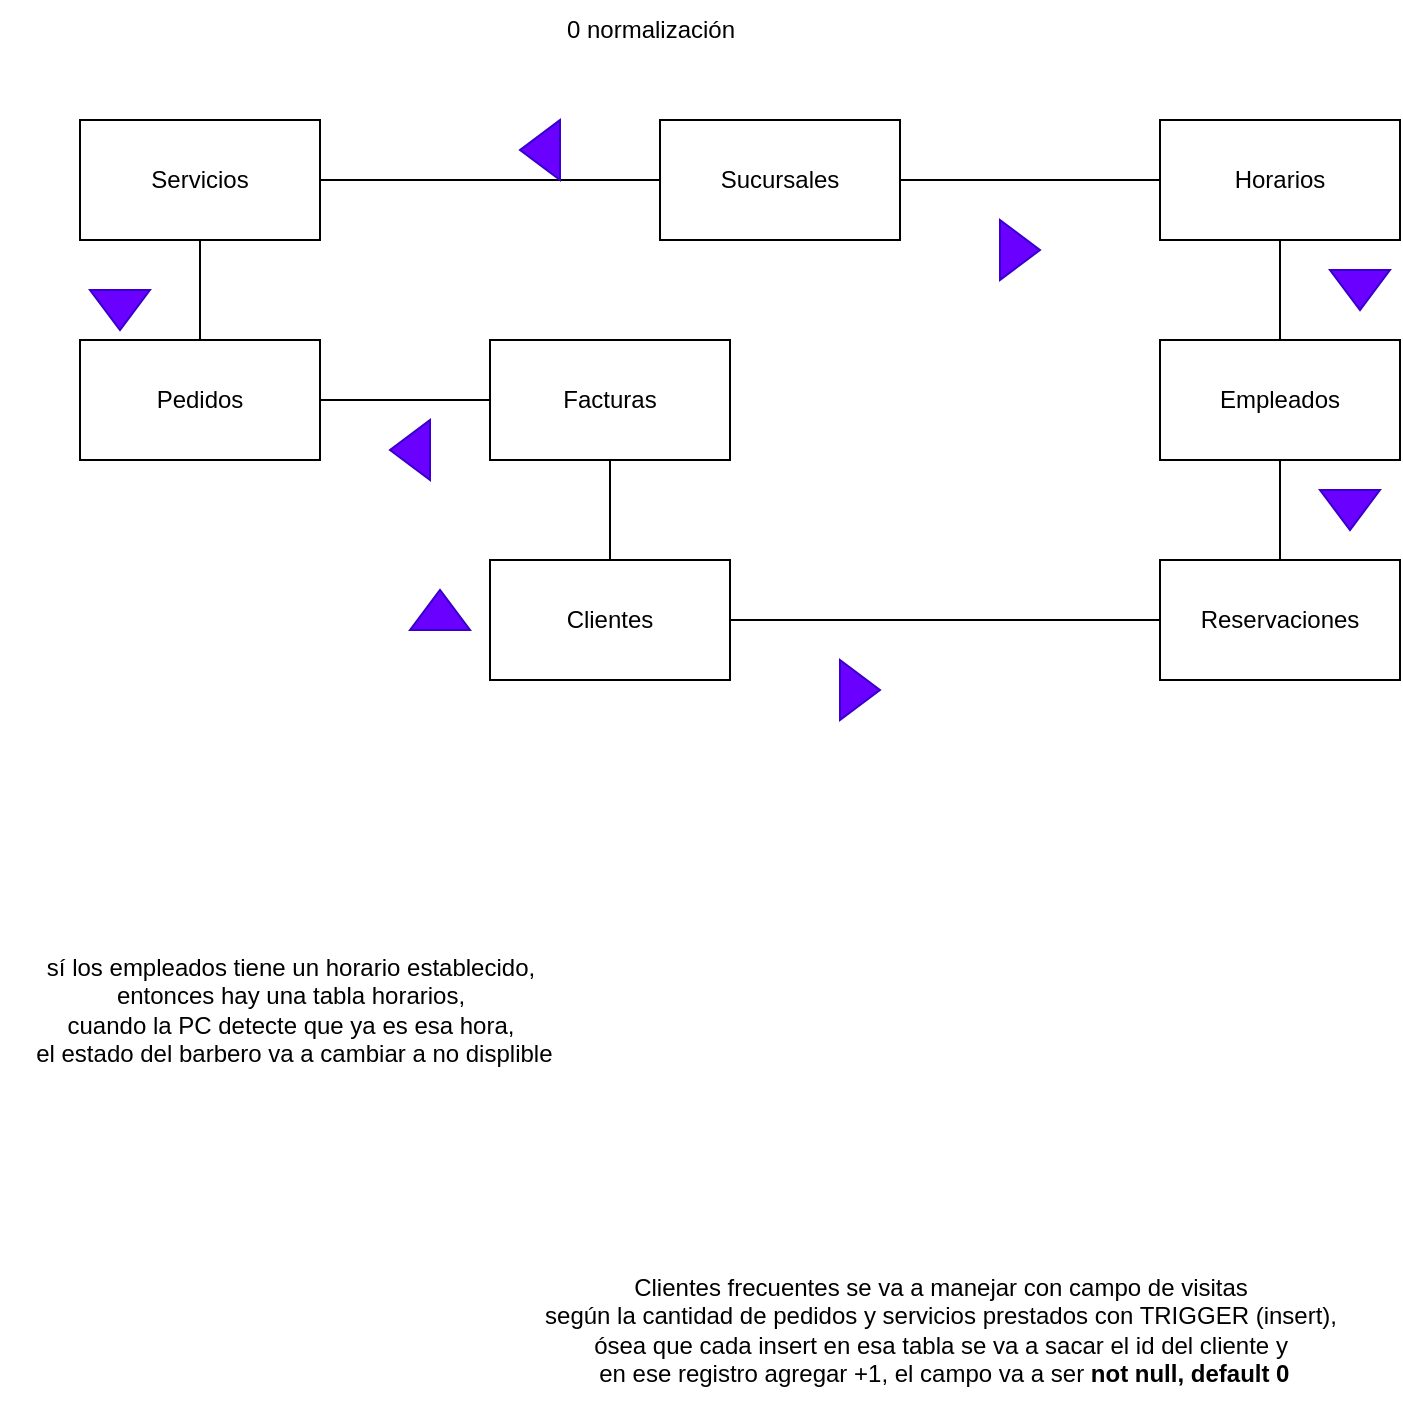 <mxfile version="20.8.10" type="device" pages="3"><diagram name="Modelo Conceptual" id="rWescvoRzvK95DwU_5-D"><mxGraphModel dx="1276" dy="614" grid="1" gridSize="10" guides="1" tooltips="1" connect="1" arrows="1" fold="1" page="1" pageScale="1" pageWidth="850" pageHeight="1100" math="0" shadow="0"><root><mxCell id="0"/><mxCell id="1" parent="0"/><mxCell id="i2StcDJdAMfihOAyBBgN-1" value="Clientes" style="rounded=0;whiteSpace=wrap;html=1;" parent="1" vertex="1"><mxGeometry x="345" y="340" width="120" height="60" as="geometry"/></mxCell><mxCell id="i2StcDJdAMfihOAyBBgN-2" value="Servicios" style="rounded=0;whiteSpace=wrap;html=1;" parent="1" vertex="1"><mxGeometry x="140" y="120" width="120" height="60" as="geometry"/></mxCell><mxCell id="i2StcDJdAMfihOAyBBgN-3" value="Empleados" style="rounded=0;whiteSpace=wrap;html=1;" parent="1" vertex="1"><mxGeometry x="680" y="230" width="120" height="60" as="geometry"/></mxCell><mxCell id="AHsL97o0PZ-hPOQVhgDe-2" value="Pedidos" style="rounded=0;whiteSpace=wrap;html=1;" parent="1" vertex="1"><mxGeometry x="140" y="230" width="120" height="60" as="geometry"/></mxCell><mxCell id="AHsL97o0PZ-hPOQVhgDe-3" value="Reservaciones" style="rounded=0;whiteSpace=wrap;html=1;" parent="1" vertex="1"><mxGeometry x="680" y="340" width="120" height="60" as="geometry"/></mxCell><mxCell id="AHsL97o0PZ-hPOQVhgDe-4" value="Facturas" style="rounded=0;whiteSpace=wrap;html=1;" parent="1" vertex="1"><mxGeometry x="345" y="230" width="120" height="60" as="geometry"/></mxCell><mxCell id="AHsL97o0PZ-hPOQVhgDe-5" value="" style="endArrow=none;html=1;rounded=0;" parent="1" source="AHsL97o0PZ-hPOQVhgDe-4" target="i2StcDJdAMfihOAyBBgN-1" edge="1"><mxGeometry width="50" height="50" relative="1" as="geometry"><mxPoint x="270" y="390" as="sourcePoint"/><mxPoint x="450" y="330" as="targetPoint"/><Array as="points"/></mxGeometry></mxCell><mxCell id="AHsL97o0PZ-hPOQVhgDe-6" value="" style="endArrow=none;html=1;rounded=0;" parent="1" source="i2StcDJdAMfihOAyBBgN-1" target="AHsL97o0PZ-hPOQVhgDe-3" edge="1"><mxGeometry width="50" height="50" relative="1" as="geometry"><mxPoint x="400" y="380" as="sourcePoint"/><mxPoint x="450" y="330" as="targetPoint"/></mxGeometry></mxCell><mxCell id="AHsL97o0PZ-hPOQVhgDe-7" value="" style="endArrow=none;html=1;rounded=0;" parent="1" source="AHsL97o0PZ-hPOQVhgDe-3" target="i2StcDJdAMfihOAyBBgN-3" edge="1"><mxGeometry width="50" height="50" relative="1" as="geometry"><mxPoint x="530" y="470" as="sourcePoint"/><mxPoint x="580" y="420" as="targetPoint"/></mxGeometry></mxCell><mxCell id="AHsL97o0PZ-hPOQVhgDe-8" value="" style="endArrow=none;html=1;rounded=0;" parent="1" source="i2StcDJdAMfihOAyBBgN-2" target="AHsL97o0PZ-hPOQVhgDe-2" edge="1"><mxGeometry width="50" height="50" relative="1" as="geometry"><mxPoint x="400" y="380" as="sourcePoint"/><mxPoint x="470" y="230" as="targetPoint"/></mxGeometry></mxCell><mxCell id="AHsL97o0PZ-hPOQVhgDe-10" value="" style="endArrow=none;html=1;rounded=0;" parent="1" source="AHsL97o0PZ-hPOQVhgDe-4" target="AHsL97o0PZ-hPOQVhgDe-2" edge="1"><mxGeometry width="50" height="50" relative="1" as="geometry"><mxPoint x="400" y="380" as="sourcePoint"/><mxPoint x="450" y="330" as="targetPoint"/><Array as="points"/></mxGeometry></mxCell><mxCell id="AHsL97o0PZ-hPOQVhgDe-17" value="" style="triangle;whiteSpace=wrap;html=1;rotation=90;fillColor=#6a00ff;fontColor=#ffffff;strokeColor=#3700CC;" parent="1" vertex="1"><mxGeometry x="150" y="200" width="20" height="30" as="geometry"/></mxCell><mxCell id="AHsL97o0PZ-hPOQVhgDe-18" value="" style="triangle;whiteSpace=wrap;html=1;rotation=90;fillColor=#6a00ff;fontColor=#ffffff;strokeColor=#3700CC;" parent="1" vertex="1"><mxGeometry x="765" y="300" width="20" height="30" as="geometry"/></mxCell><mxCell id="AHsL97o0PZ-hPOQVhgDe-19" value="" style="triangle;whiteSpace=wrap;html=1;rotation=-180;fillColor=#6a00ff;fontColor=#ffffff;strokeColor=#3700CC;" parent="1" vertex="1"><mxGeometry x="295" y="270" width="20" height="30" as="geometry"/></mxCell><mxCell id="AHsL97o0PZ-hPOQVhgDe-20" value="" style="triangle;whiteSpace=wrap;html=1;rotation=-90;fillColor=#6a00ff;fontColor=#ffffff;strokeColor=#3700CC;" parent="1" vertex="1"><mxGeometry x="310" y="350" width="20" height="30" as="geometry"/></mxCell><mxCell id="AHsL97o0PZ-hPOQVhgDe-21" value="0 normalización" style="text;html=1;align=center;verticalAlign=middle;resizable=0;points=[];autosize=1;strokeColor=none;fillColor=none;" parent="1" vertex="1"><mxGeometry x="370" y="60" width="110" height="30" as="geometry"/></mxCell><mxCell id="AHsL97o0PZ-hPOQVhgDe-72" value="sí los empleados tiene un horario establecido, &lt;br&gt;entonces hay una tabla horarios,&lt;br&gt;cuando la PC detecte que ya es esa hora,&lt;br&gt;&amp;nbsp;el estado del barbero va a cambiar a no displible" style="text;html=1;align=center;verticalAlign=middle;resizable=0;points=[];autosize=1;strokeColor=none;fillColor=none;" parent="1" vertex="1"><mxGeometry x="100" y="530" width="290" height="70" as="geometry"/></mxCell><mxCell id="AHsL97o0PZ-hPOQVhgDe-73" value="Clientes frecuentes se va a manejar con campo de visitas&lt;br&gt;según la cantidad de pedidos y servicios prestados con TRIGGER (insert), &lt;br&gt;ósea que cada insert en esa tabla se va a sacar el id del cliente y&lt;br&gt;&amp;nbsp;en ese registro agregar +1, el campo va a ser &lt;b&gt;not null, default 0&lt;/b&gt;" style="text;html=1;align=center;verticalAlign=middle;resizable=0;points=[];autosize=1;strokeColor=none;fillColor=none;" parent="1" vertex="1"><mxGeometry x="360" y="690" width="420" height="70" as="geometry"/></mxCell><mxCell id="AHsL97o0PZ-hPOQVhgDe-75" value="Horarios" style="rounded=0;whiteSpace=wrap;html=1;" parent="1" vertex="1"><mxGeometry x="680" y="120" width="120" height="60" as="geometry"/></mxCell><mxCell id="AHsL97o0PZ-hPOQVhgDe-76" value="" style="endArrow=none;html=1;rounded=0;" parent="1" source="i2StcDJdAMfihOAyBBgN-3" target="AHsL97o0PZ-hPOQVhgDe-75" edge="1"><mxGeometry width="50" height="50" relative="1" as="geometry"><mxPoint x="620" y="90" as="sourcePoint"/><mxPoint x="670" y="40" as="targetPoint"/></mxGeometry></mxCell><mxCell id="AHsL97o0PZ-hPOQVhgDe-77" value="" style="triangle;whiteSpace=wrap;html=1;rotation=90;fillColor=#6a00ff;fontColor=#ffffff;strokeColor=#3700CC;" parent="1" vertex="1"><mxGeometry x="770" y="190" width="20" height="30" as="geometry"/></mxCell><mxCell id="KLUyMrldd2KiEQIJDONW-1" value="" style="triangle;whiteSpace=wrap;html=1;rotation=0;fillColor=#6a00ff;fontColor=#ffffff;strokeColor=#3700CC;" parent="1" vertex="1"><mxGeometry x="520" y="390" width="20" height="30" as="geometry"/></mxCell><mxCell id="iQslaixNklfK4hDA4kp1-1" value="Sucursales" style="rounded=0;whiteSpace=wrap;html=1;" parent="1" vertex="1"><mxGeometry x="430" y="120" width="120" height="60" as="geometry"/></mxCell><mxCell id="Xhn9UgtvD9Bgsp7o5s56-1" value="" style="endArrow=none;html=1;rounded=0;" parent="1" source="AHsL97o0PZ-hPOQVhgDe-75" target="iQslaixNklfK4hDA4kp1-1" edge="1"><mxGeometry width="50" height="50" relative="1" as="geometry"><mxPoint x="730" y="170" as="sourcePoint"/><mxPoint x="780" y="120" as="targetPoint"/></mxGeometry></mxCell><mxCell id="Xhn9UgtvD9Bgsp7o5s56-2" value="" style="endArrow=none;html=1;rounded=0;" parent="1" source="i2StcDJdAMfihOAyBBgN-2" target="iQslaixNklfK4hDA4kp1-1" edge="1"><mxGeometry width="50" height="50" relative="1" as="geometry"><mxPoint x="730" y="170" as="sourcePoint"/><mxPoint x="780" y="120" as="targetPoint"/></mxGeometry></mxCell><mxCell id="Xhn9UgtvD9Bgsp7o5s56-3" value="" style="triangle;whiteSpace=wrap;html=1;rotation=-180;fillColor=#6a00ff;fontColor=#ffffff;strokeColor=#3700CC;" parent="1" vertex="1"><mxGeometry x="360" y="120" width="20" height="30" as="geometry"/></mxCell><mxCell id="Xhn9UgtvD9Bgsp7o5s56-4" value="" style="triangle;whiteSpace=wrap;html=1;rotation=0;fillColor=#6a00ff;fontColor=#ffffff;strokeColor=#3700CC;" parent="1" vertex="1"><mxGeometry x="600" y="170" width="20" height="30" as="geometry"/></mxCell></root></mxGraphModel></diagram><diagram id="KiYO_dnGZ3TfDqmL9ovA" name="Modelo Lógico"><mxGraphModel dx="1501" dy="722" grid="1" gridSize="10" guides="1" tooltips="1" connect="1" arrows="1" fold="1" page="1" pageScale="1" pageWidth="850" pageHeight="1100" math="0" shadow="0"><root><mxCell id="0"/><mxCell id="1" parent="0"/><mxCell id="3DvcNytMxGoqQY8CFP-c-1" value="tipos_servicios" style="shape=table;startSize=30;container=1;collapsible=1;childLayout=tableLayout;fixedRows=1;rowLines=0;fontStyle=1;align=center;resizeLast=1;" parent="1" vertex="1"><mxGeometry x="100" y="240" width="180" height="90" as="geometry"/></mxCell><mxCell id="3DvcNytMxGoqQY8CFP-c-2" value="" style="shape=tableRow;horizontal=0;startSize=0;swimlaneHead=0;swimlaneBody=0;fillColor=none;collapsible=0;dropTarget=0;points=[[0,0.5],[1,0.5]];portConstraint=eastwest;top=0;left=0;right=0;bottom=1;" parent="3DvcNytMxGoqQY8CFP-c-1" vertex="1"><mxGeometry y="30" width="180" height="30" as="geometry"/></mxCell><mxCell id="3DvcNytMxGoqQY8CFP-c-3" value="PK" style="shape=partialRectangle;connectable=0;fillColor=none;top=0;left=0;bottom=0;right=0;fontStyle=1;overflow=hidden;" parent="3DvcNytMxGoqQY8CFP-c-2" vertex="1"><mxGeometry width="30" height="30" as="geometry"><mxRectangle width="30" height="30" as="alternateBounds"/></mxGeometry></mxCell><mxCell id="3DvcNytMxGoqQY8CFP-c-4" value="id_tipo_servicio" style="shape=partialRectangle;connectable=0;fillColor=none;top=0;left=0;bottom=0;right=0;align=left;spacingLeft=6;fontStyle=5;overflow=hidden;" parent="3DvcNytMxGoqQY8CFP-c-2" vertex="1"><mxGeometry x="30" width="150" height="30" as="geometry"><mxRectangle width="150" height="30" as="alternateBounds"/></mxGeometry></mxCell><mxCell id="3DvcNytMxGoqQY8CFP-c-5" value="" style="shape=tableRow;horizontal=0;startSize=0;swimlaneHead=0;swimlaneBody=0;fillColor=none;collapsible=0;dropTarget=0;points=[[0,0.5],[1,0.5]];portConstraint=eastwest;top=0;left=0;right=0;bottom=0;" parent="3DvcNytMxGoqQY8CFP-c-1" vertex="1"><mxGeometry y="60" width="180" height="30" as="geometry"/></mxCell><mxCell id="3DvcNytMxGoqQY8CFP-c-6" value="" style="shape=partialRectangle;connectable=0;fillColor=none;top=0;left=0;bottom=0;right=0;editable=1;overflow=hidden;" parent="3DvcNytMxGoqQY8CFP-c-5" vertex="1"><mxGeometry width="30" height="30" as="geometry"><mxRectangle width="30" height="30" as="alternateBounds"/></mxGeometry></mxCell><mxCell id="3DvcNytMxGoqQY8CFP-c-7" value="tipo_servicio" style="shape=partialRectangle;connectable=0;fillColor=none;top=0;left=0;bottom=0;right=0;align=left;spacingLeft=6;overflow=hidden;" parent="3DvcNytMxGoqQY8CFP-c-5" vertex="1"><mxGeometry x="30" width="150" height="30" as="geometry"><mxRectangle width="150" height="30" as="alternateBounds"/></mxGeometry></mxCell><mxCell id="3DvcNytMxGoqQY8CFP-c-8" value="servicios" style="shape=table;startSize=30;container=1;collapsible=1;childLayout=tableLayout;fixedRows=1;rowLines=0;fontStyle=1;align=center;resizeLast=1;" parent="1" vertex="1"><mxGeometry x="390" y="240" width="180" height="240" as="geometry"/></mxCell><mxCell id="3DvcNytMxGoqQY8CFP-c-9" value="" style="shape=tableRow;horizontal=0;startSize=0;swimlaneHead=0;swimlaneBody=0;fillColor=none;collapsible=0;dropTarget=0;points=[[0,0.5],[1,0.5]];portConstraint=eastwest;top=0;left=0;right=0;bottom=1;" parent="3DvcNytMxGoqQY8CFP-c-8" vertex="1"><mxGeometry y="30" width="180" height="30" as="geometry"/></mxCell><mxCell id="3DvcNytMxGoqQY8CFP-c-10" value="PK" style="shape=partialRectangle;connectable=0;fillColor=none;top=0;left=0;bottom=0;right=0;fontStyle=1;overflow=hidden;" parent="3DvcNytMxGoqQY8CFP-c-9" vertex="1"><mxGeometry width="30" height="30" as="geometry"><mxRectangle width="30" height="30" as="alternateBounds"/></mxGeometry></mxCell><mxCell id="3DvcNytMxGoqQY8CFP-c-11" value="id_servicio" style="shape=partialRectangle;connectable=0;fillColor=none;top=0;left=0;bottom=0;right=0;align=left;spacingLeft=6;fontStyle=5;overflow=hidden;" parent="3DvcNytMxGoqQY8CFP-c-9" vertex="1"><mxGeometry x="30" width="150" height="30" as="geometry"><mxRectangle width="150" height="30" as="alternateBounds"/></mxGeometry></mxCell><mxCell id="3DvcNytMxGoqQY8CFP-c-12" value="" style="shape=tableRow;horizontal=0;startSize=0;swimlaneHead=0;swimlaneBody=0;fillColor=none;collapsible=0;dropTarget=0;points=[[0,0.5],[1,0.5]];portConstraint=eastwest;top=0;left=0;right=0;bottom=0;" parent="3DvcNytMxGoqQY8CFP-c-8" vertex="1"><mxGeometry y="60" width="180" height="30" as="geometry"/></mxCell><mxCell id="3DvcNytMxGoqQY8CFP-c-13" value="" style="shape=partialRectangle;connectable=0;fillColor=none;top=0;left=0;bottom=0;right=0;editable=1;overflow=hidden;" parent="3DvcNytMxGoqQY8CFP-c-12" vertex="1"><mxGeometry width="30" height="30" as="geometry"><mxRectangle width="30" height="30" as="alternateBounds"/></mxGeometry></mxCell><mxCell id="3DvcNytMxGoqQY8CFP-c-14" value="id_tipo_servicio" style="shape=partialRectangle;connectable=0;fillColor=none;top=0;left=0;bottom=0;right=0;align=left;spacingLeft=6;overflow=hidden;" parent="3DvcNytMxGoqQY8CFP-c-12" vertex="1"><mxGeometry x="30" width="150" height="30" as="geometry"><mxRectangle width="150" height="30" as="alternateBounds"/></mxGeometry></mxCell><mxCell id="3DvcNytMxGoqQY8CFP-c-15" value="" style="shape=tableRow;horizontal=0;startSize=0;swimlaneHead=0;swimlaneBody=0;fillColor=none;collapsible=0;dropTarget=0;points=[[0,0.5],[1,0.5]];portConstraint=eastwest;top=0;left=0;right=0;bottom=0;" parent="3DvcNytMxGoqQY8CFP-c-8" vertex="1"><mxGeometry y="90" width="180" height="30" as="geometry"/></mxCell><mxCell id="3DvcNytMxGoqQY8CFP-c-16" value="" style="shape=partialRectangle;connectable=0;fillColor=none;top=0;left=0;bottom=0;right=0;editable=1;overflow=hidden;" parent="3DvcNytMxGoqQY8CFP-c-15" vertex="1"><mxGeometry width="30" height="30" as="geometry"><mxRectangle width="30" height="30" as="alternateBounds"/></mxGeometry></mxCell><mxCell id="3DvcNytMxGoqQY8CFP-c-17" value="nombre_servicio" style="shape=partialRectangle;connectable=0;fillColor=none;top=0;left=0;bottom=0;right=0;align=left;spacingLeft=6;overflow=hidden;" parent="3DvcNytMxGoqQY8CFP-c-15" vertex="1"><mxGeometry x="30" width="150" height="30" as="geometry"><mxRectangle width="150" height="30" as="alternateBounds"/></mxGeometry></mxCell><mxCell id="3DvcNytMxGoqQY8CFP-c-18" value="" style="shape=tableRow;horizontal=0;startSize=0;swimlaneHead=0;swimlaneBody=0;fillColor=none;collapsible=0;dropTarget=0;points=[[0,0.5],[1,0.5]];portConstraint=eastwest;top=0;left=0;right=0;bottom=0;" parent="3DvcNytMxGoqQY8CFP-c-8" vertex="1"><mxGeometry y="120" width="180" height="30" as="geometry"/></mxCell><mxCell id="3DvcNytMxGoqQY8CFP-c-19" value="" style="shape=partialRectangle;connectable=0;fillColor=none;top=0;left=0;bottom=0;right=0;editable=1;overflow=hidden;" parent="3DvcNytMxGoqQY8CFP-c-18" vertex="1"><mxGeometry width="30" height="30" as="geometry"><mxRectangle width="30" height="30" as="alternateBounds"/></mxGeometry></mxCell><mxCell id="3DvcNytMxGoqQY8CFP-c-20" value="descripcion" style="shape=partialRectangle;connectable=0;fillColor=none;top=0;left=0;bottom=0;right=0;align=left;spacingLeft=6;overflow=hidden;" parent="3DvcNytMxGoqQY8CFP-c-18" vertex="1"><mxGeometry x="30" width="150" height="30" as="geometry"><mxRectangle width="150" height="30" as="alternateBounds"/></mxGeometry></mxCell><mxCell id="3DvcNytMxGoqQY8CFP-c-21" value="" style="shape=tableRow;horizontal=0;startSize=0;swimlaneHead=0;swimlaneBody=0;fillColor=none;collapsible=0;dropTarget=0;points=[[0,0.5],[1,0.5]];portConstraint=eastwest;top=0;left=0;right=0;bottom=0;" parent="3DvcNytMxGoqQY8CFP-c-8" vertex="1"><mxGeometry y="150" width="180" height="30" as="geometry"/></mxCell><mxCell id="3DvcNytMxGoqQY8CFP-c-22" value="" style="shape=partialRectangle;connectable=0;fillColor=none;top=0;left=0;bottom=0;right=0;editable=1;overflow=hidden;" parent="3DvcNytMxGoqQY8CFP-c-21" vertex="1"><mxGeometry width="30" height="30" as="geometry"><mxRectangle width="30" height="30" as="alternateBounds"/></mxGeometry></mxCell><mxCell id="3DvcNytMxGoqQY8CFP-c-23" value="precio" style="shape=partialRectangle;connectable=0;fillColor=none;top=0;left=0;bottom=0;right=0;align=left;spacingLeft=6;overflow=hidden;" parent="3DvcNytMxGoqQY8CFP-c-21" vertex="1"><mxGeometry x="30" width="150" height="30" as="geometry"><mxRectangle width="150" height="30" as="alternateBounds"/></mxGeometry></mxCell><mxCell id="3DvcNytMxGoqQY8CFP-c-24" value="" style="shape=tableRow;horizontal=0;startSize=0;swimlaneHead=0;swimlaneBody=0;fillColor=none;collapsible=0;dropTarget=0;points=[[0,0.5],[1,0.5]];portConstraint=eastwest;top=0;left=0;right=0;bottom=0;" parent="3DvcNytMxGoqQY8CFP-c-8" vertex="1"><mxGeometry y="180" width="180" height="30" as="geometry"/></mxCell><mxCell id="3DvcNytMxGoqQY8CFP-c-25" value="" style="shape=partialRectangle;connectable=0;fillColor=none;top=0;left=0;bottom=0;right=0;editable=1;overflow=hidden;" parent="3DvcNytMxGoqQY8CFP-c-24" vertex="1"><mxGeometry width="30" height="30" as="geometry"><mxRectangle width="30" height="30" as="alternateBounds"/></mxGeometry></mxCell><mxCell id="3DvcNytMxGoqQY8CFP-c-26" value="existencias" style="shape=partialRectangle;connectable=0;fillColor=none;top=0;left=0;bottom=0;right=0;align=left;spacingLeft=6;overflow=hidden;" parent="3DvcNytMxGoqQY8CFP-c-24" vertex="1"><mxGeometry x="30" width="150" height="30" as="geometry"><mxRectangle width="150" height="30" as="alternateBounds"/></mxGeometry></mxCell><mxCell id="3DvcNytMxGoqQY8CFP-c-243" value="" style="shape=tableRow;horizontal=0;startSize=0;swimlaneHead=0;swimlaneBody=0;fillColor=none;collapsible=0;dropTarget=0;points=[[0,0.5],[1,0.5]];portConstraint=eastwest;top=0;left=0;right=0;bottom=0;" parent="3DvcNytMxGoqQY8CFP-c-8" vertex="1"><mxGeometry y="210" width="180" height="30" as="geometry"/></mxCell><mxCell id="3DvcNytMxGoqQY8CFP-c-244" value="" style="shape=partialRectangle;connectable=0;fillColor=none;top=0;left=0;bottom=0;right=0;editable=1;overflow=hidden;" parent="3DvcNytMxGoqQY8CFP-c-243" vertex="1"><mxGeometry width="30" height="30" as="geometry"><mxRectangle width="30" height="30" as="alternateBounds"/></mxGeometry></mxCell><mxCell id="3DvcNytMxGoqQY8CFP-c-245" value="id_estado" style="shape=partialRectangle;connectable=0;fillColor=none;top=0;left=0;bottom=0;right=0;align=left;spacingLeft=6;overflow=hidden;" parent="3DvcNytMxGoqQY8CFP-c-243" vertex="1"><mxGeometry x="30" width="150" height="30" as="geometry"><mxRectangle width="150" height="30" as="alternateBounds"/></mxGeometry></mxCell><mxCell id="3DvcNytMxGoqQY8CFP-c-27" value="pedidos" style="shape=table;startSize=30;container=1;collapsible=1;childLayout=tableLayout;fixedRows=1;rowLines=0;fontStyle=1;align=center;resizeLast=1;" parent="1" vertex="1"><mxGeometry x="425" y="534" width="180" height="180" as="geometry"/></mxCell><mxCell id="3DvcNytMxGoqQY8CFP-c-28" value="" style="shape=tableRow;horizontal=0;startSize=0;swimlaneHead=0;swimlaneBody=0;fillColor=none;collapsible=0;dropTarget=0;points=[[0,0.5],[1,0.5]];portConstraint=eastwest;top=0;left=0;right=0;bottom=1;" parent="3DvcNytMxGoqQY8CFP-c-27" vertex="1"><mxGeometry y="30" width="180" height="30" as="geometry"/></mxCell><mxCell id="3DvcNytMxGoqQY8CFP-c-29" value="PK" style="shape=partialRectangle;connectable=0;fillColor=none;top=0;left=0;bottom=0;right=0;fontStyle=1;overflow=hidden;" parent="3DvcNytMxGoqQY8CFP-c-28" vertex="1"><mxGeometry width="30" height="30" as="geometry"><mxRectangle width="30" height="30" as="alternateBounds"/></mxGeometry></mxCell><mxCell id="3DvcNytMxGoqQY8CFP-c-30" value="id_pedido" style="shape=partialRectangle;connectable=0;fillColor=none;top=0;left=0;bottom=0;right=0;align=left;spacingLeft=6;fontStyle=5;overflow=hidden;" parent="3DvcNytMxGoqQY8CFP-c-28" vertex="1"><mxGeometry x="30" width="150" height="30" as="geometry"><mxRectangle width="150" height="30" as="alternateBounds"/></mxGeometry></mxCell><mxCell id="3DvcNytMxGoqQY8CFP-c-31" value="" style="shape=tableRow;horizontal=0;startSize=0;swimlaneHead=0;swimlaneBody=0;fillColor=none;collapsible=0;dropTarget=0;points=[[0,0.5],[1,0.5]];portConstraint=eastwest;top=0;left=0;right=0;bottom=0;" parent="3DvcNytMxGoqQY8CFP-c-27" vertex="1"><mxGeometry y="60" width="180" height="30" as="geometry"/></mxCell><mxCell id="3DvcNytMxGoqQY8CFP-c-32" value="" style="shape=partialRectangle;connectable=0;fillColor=none;top=0;left=0;bottom=0;right=0;editable=1;overflow=hidden;" parent="3DvcNytMxGoqQY8CFP-c-31" vertex="1"><mxGeometry width="30" height="30" as="geometry"><mxRectangle width="30" height="30" as="alternateBounds"/></mxGeometry></mxCell><mxCell id="3DvcNytMxGoqQY8CFP-c-33" value="id_servicio" style="shape=partialRectangle;connectable=0;fillColor=none;top=0;left=0;bottom=0;right=0;align=left;spacingLeft=6;overflow=hidden;" parent="3DvcNytMxGoqQY8CFP-c-31" vertex="1"><mxGeometry x="30" width="150" height="30" as="geometry"><mxRectangle width="150" height="30" as="alternateBounds"/></mxGeometry></mxCell><mxCell id="3DvcNytMxGoqQY8CFP-c-344" value="" style="shape=tableRow;horizontal=0;startSize=0;swimlaneHead=0;swimlaneBody=0;fillColor=none;collapsible=0;dropTarget=0;points=[[0,0.5],[1,0.5]];portConstraint=eastwest;top=0;left=0;right=0;bottom=0;" parent="3DvcNytMxGoqQY8CFP-c-27" vertex="1"><mxGeometry y="90" width="180" height="30" as="geometry"/></mxCell><mxCell id="3DvcNytMxGoqQY8CFP-c-345" value="" style="shape=partialRectangle;connectable=0;fillColor=none;top=0;left=0;bottom=0;right=0;editable=1;overflow=hidden;" parent="3DvcNytMxGoqQY8CFP-c-344" vertex="1"><mxGeometry width="30" height="30" as="geometry"><mxRectangle width="30" height="30" as="alternateBounds"/></mxGeometry></mxCell><mxCell id="3DvcNytMxGoqQY8CFP-c-346" value="descuento" style="shape=partialRectangle;connectable=0;fillColor=none;top=0;left=0;bottom=0;right=0;align=left;spacingLeft=6;overflow=hidden;" parent="3DvcNytMxGoqQY8CFP-c-344" vertex="1"><mxGeometry x="30" width="150" height="30" as="geometry"><mxRectangle width="150" height="30" as="alternateBounds"/></mxGeometry></mxCell><mxCell id="3DvcNytMxGoqQY8CFP-c-34" value="" style="shape=tableRow;horizontal=0;startSize=0;swimlaneHead=0;swimlaneBody=0;fillColor=none;collapsible=0;dropTarget=0;points=[[0,0.5],[1,0.5]];portConstraint=eastwest;top=0;left=0;right=0;bottom=0;" parent="3DvcNytMxGoqQY8CFP-c-27" vertex="1"><mxGeometry y="120" width="180" height="30" as="geometry"/></mxCell><mxCell id="3DvcNytMxGoqQY8CFP-c-35" value="" style="shape=partialRectangle;connectable=0;fillColor=none;top=0;left=0;bottom=0;right=0;editable=1;overflow=hidden;" parent="3DvcNytMxGoqQY8CFP-c-34" vertex="1"><mxGeometry width="30" height="30" as="geometry"><mxRectangle width="30" height="30" as="alternateBounds"/></mxGeometry></mxCell><mxCell id="3DvcNytMxGoqQY8CFP-c-36" value="cantidad" style="shape=partialRectangle;connectable=0;fillColor=none;top=0;left=0;bottom=0;right=0;align=left;spacingLeft=6;overflow=hidden;" parent="3DvcNytMxGoqQY8CFP-c-34" vertex="1"><mxGeometry x="30" width="150" height="30" as="geometry"><mxRectangle width="150" height="30" as="alternateBounds"/></mxGeometry></mxCell><mxCell id="3DvcNytMxGoqQY8CFP-c-41" value="" style="shape=tableRow;horizontal=0;startSize=0;swimlaneHead=0;swimlaneBody=0;fillColor=none;collapsible=0;dropTarget=0;points=[[0,0.5],[1,0.5]];portConstraint=eastwest;top=0;left=0;right=0;bottom=0;" parent="3DvcNytMxGoqQY8CFP-c-27" vertex="1"><mxGeometry y="150" width="180" height="30" as="geometry"/></mxCell><mxCell id="3DvcNytMxGoqQY8CFP-c-42" value="" style="shape=partialRectangle;connectable=0;fillColor=none;top=0;left=0;bottom=0;right=0;editable=1;overflow=hidden;" parent="3DvcNytMxGoqQY8CFP-c-41" vertex="1"><mxGeometry width="30" height="30" as="geometry"><mxRectangle width="30" height="30" as="alternateBounds"/></mxGeometry></mxCell><mxCell id="3DvcNytMxGoqQY8CFP-c-43" value="id_factura" style="shape=partialRectangle;connectable=0;fillColor=none;top=0;left=0;bottom=0;right=0;align=left;spacingLeft=6;overflow=hidden;" parent="3DvcNytMxGoqQY8CFP-c-41" vertex="1"><mxGeometry x="30" width="150" height="30" as="geometry"><mxRectangle width="150" height="30" as="alternateBounds"/></mxGeometry></mxCell><mxCell id="3DvcNytMxGoqQY8CFP-c-37" value="facturas" style="shape=table;startSize=30;container=1;collapsible=1;childLayout=tableLayout;fixedRows=1;rowLines=0;fontStyle=1;align=center;resizeLast=1;" parent="1" vertex="1"><mxGeometry x="160" y="600" width="180" height="180" as="geometry"/></mxCell><mxCell id="3DvcNytMxGoqQY8CFP-c-38" value="" style="shape=tableRow;horizontal=0;startSize=0;swimlaneHead=0;swimlaneBody=0;fillColor=none;collapsible=0;dropTarget=0;points=[[0,0.5],[1,0.5]];portConstraint=eastwest;top=0;left=0;right=0;bottom=1;" parent="3DvcNytMxGoqQY8CFP-c-37" vertex="1"><mxGeometry y="30" width="180" height="30" as="geometry"/></mxCell><mxCell id="3DvcNytMxGoqQY8CFP-c-39" value="PK" style="shape=partialRectangle;connectable=0;fillColor=none;top=0;left=0;bottom=0;right=0;fontStyle=1;overflow=hidden;" parent="3DvcNytMxGoqQY8CFP-c-38" vertex="1"><mxGeometry width="30" height="30" as="geometry"><mxRectangle width="30" height="30" as="alternateBounds"/></mxGeometry></mxCell><mxCell id="3DvcNytMxGoqQY8CFP-c-40" value="id_factura" style="shape=partialRectangle;connectable=0;fillColor=none;top=0;left=0;bottom=0;right=0;align=left;spacingLeft=6;fontStyle=5;overflow=hidden;" parent="3DvcNytMxGoqQY8CFP-c-38" vertex="1"><mxGeometry x="30" width="150" height="30" as="geometry"><mxRectangle width="150" height="30" as="alternateBounds"/></mxGeometry></mxCell><mxCell id="3DvcNytMxGoqQY8CFP-c-255" value="" style="shape=tableRow;horizontal=0;startSize=0;swimlaneHead=0;swimlaneBody=0;fillColor=none;collapsible=0;dropTarget=0;points=[[0,0.5],[1,0.5]];portConstraint=eastwest;top=0;left=0;right=0;bottom=0;" parent="3DvcNytMxGoqQY8CFP-c-37" vertex="1"><mxGeometry y="60" width="180" height="30" as="geometry"/></mxCell><mxCell id="3DvcNytMxGoqQY8CFP-c-256" value="" style="shape=partialRectangle;connectable=0;fillColor=none;top=0;left=0;bottom=0;right=0;editable=1;overflow=hidden;" parent="3DvcNytMxGoqQY8CFP-c-255" vertex="1"><mxGeometry width="30" height="30" as="geometry"><mxRectangle width="30" height="30" as="alternateBounds"/></mxGeometry></mxCell><mxCell id="3DvcNytMxGoqQY8CFP-c-257" value="id_cliente" style="shape=partialRectangle;connectable=0;fillColor=none;top=0;left=0;bottom=0;right=0;align=left;spacingLeft=6;overflow=hidden;" parent="3DvcNytMxGoqQY8CFP-c-255" vertex="1"><mxGeometry x="30" width="150" height="30" as="geometry"><mxRectangle width="150" height="30" as="alternateBounds"/></mxGeometry></mxCell><mxCell id="3DvcNytMxGoqQY8CFP-c-44" value="" style="shape=tableRow;horizontal=0;startSize=0;swimlaneHead=0;swimlaneBody=0;fillColor=none;collapsible=0;dropTarget=0;points=[[0,0.5],[1,0.5]];portConstraint=eastwest;top=0;left=0;right=0;bottom=0;" parent="3DvcNytMxGoqQY8CFP-c-37" vertex="1"><mxGeometry y="90" width="180" height="30" as="geometry"/></mxCell><mxCell id="3DvcNytMxGoqQY8CFP-c-45" value="" style="shape=partialRectangle;connectable=0;fillColor=none;top=0;left=0;bottom=0;right=0;editable=1;overflow=hidden;" parent="3DvcNytMxGoqQY8CFP-c-44" vertex="1"><mxGeometry width="30" height="30" as="geometry"><mxRectangle width="30" height="30" as="alternateBounds"/></mxGeometry></mxCell><mxCell id="3DvcNytMxGoqQY8CFP-c-46" value="fecha" style="shape=partialRectangle;connectable=0;fillColor=none;top=0;left=0;bottom=0;right=0;align=left;spacingLeft=6;overflow=hidden;" parent="3DvcNytMxGoqQY8CFP-c-44" vertex="1"><mxGeometry x="30" width="150" height="30" as="geometry"><mxRectangle width="150" height="30" as="alternateBounds"/></mxGeometry></mxCell><mxCell id="3DvcNytMxGoqQY8CFP-c-47" value="" style="shape=tableRow;horizontal=0;startSize=0;swimlaneHead=0;swimlaneBody=0;fillColor=none;collapsible=0;dropTarget=0;points=[[0,0.5],[1,0.5]];portConstraint=eastwest;top=0;left=0;right=0;bottom=0;" parent="3DvcNytMxGoqQY8CFP-c-37" vertex="1"><mxGeometry y="120" width="180" height="30" as="geometry"/></mxCell><mxCell id="3DvcNytMxGoqQY8CFP-c-48" value="" style="shape=partialRectangle;connectable=0;fillColor=none;top=0;left=0;bottom=0;right=0;editable=1;overflow=hidden;" parent="3DvcNytMxGoqQY8CFP-c-47" vertex="1"><mxGeometry width="30" height="30" as="geometry"><mxRectangle width="30" height="30" as="alternateBounds"/></mxGeometry></mxCell><mxCell id="3DvcNytMxGoqQY8CFP-c-49" value="hora" style="shape=partialRectangle;connectable=0;fillColor=none;top=0;left=0;bottom=0;right=0;align=left;spacingLeft=6;overflow=hidden;" parent="3DvcNytMxGoqQY8CFP-c-47" vertex="1"><mxGeometry x="30" width="150" height="30" as="geometry"><mxRectangle width="150" height="30" as="alternateBounds"/></mxGeometry></mxCell><mxCell id="3DvcNytMxGoqQY8CFP-c-251" value="" style="shape=tableRow;horizontal=0;startSize=0;swimlaneHead=0;swimlaneBody=0;fillColor=none;collapsible=0;dropTarget=0;points=[[0,0.5],[1,0.5]];portConstraint=eastwest;top=0;left=0;right=0;bottom=0;" parent="3DvcNytMxGoqQY8CFP-c-37" vertex="1"><mxGeometry y="150" width="180" height="30" as="geometry"/></mxCell><mxCell id="3DvcNytMxGoqQY8CFP-c-252" value="" style="shape=partialRectangle;connectable=0;fillColor=none;top=0;left=0;bottom=0;right=0;editable=1;overflow=hidden;" parent="3DvcNytMxGoqQY8CFP-c-251" vertex="1"><mxGeometry width="30" height="30" as="geometry"><mxRectangle width="30" height="30" as="alternateBounds"/></mxGeometry></mxCell><mxCell id="3DvcNytMxGoqQY8CFP-c-253" value="id_estado" style="shape=partialRectangle;connectable=0;fillColor=none;top=0;left=0;bottom=0;right=0;align=left;spacingLeft=6;overflow=hidden;" parent="3DvcNytMxGoqQY8CFP-c-251" vertex="1"><mxGeometry x="30" width="150" height="30" as="geometry"><mxRectangle width="150" height="30" as="alternateBounds"/></mxGeometry></mxCell><mxCell id="3DvcNytMxGoqQY8CFP-c-50" value="clientes" style="shape=table;startSize=30;container=1;collapsible=1;childLayout=tableLayout;fixedRows=1;rowLines=0;fontStyle=1;align=center;resizeLast=1;" parent="1" vertex="1"><mxGeometry x="440" y="750" width="180" height="330" as="geometry"/></mxCell><mxCell id="3DvcNytMxGoqQY8CFP-c-51" value="" style="shape=tableRow;horizontal=0;startSize=0;swimlaneHead=0;swimlaneBody=0;fillColor=none;collapsible=0;dropTarget=0;points=[[0,0.5],[1,0.5]];portConstraint=eastwest;top=0;left=0;right=0;bottom=1;" parent="3DvcNytMxGoqQY8CFP-c-50" vertex="1"><mxGeometry y="30" width="180" height="30" as="geometry"/></mxCell><mxCell id="3DvcNytMxGoqQY8CFP-c-52" value="PK" style="shape=partialRectangle;connectable=0;fillColor=none;top=0;left=0;bottom=0;right=0;fontStyle=1;overflow=hidden;" parent="3DvcNytMxGoqQY8CFP-c-51" vertex="1"><mxGeometry width="30" height="30" as="geometry"><mxRectangle width="30" height="30" as="alternateBounds"/></mxGeometry></mxCell><mxCell id="3DvcNytMxGoqQY8CFP-c-53" value="id_cliente" style="shape=partialRectangle;connectable=0;fillColor=none;top=0;left=0;bottom=0;right=0;align=left;spacingLeft=6;fontStyle=5;overflow=hidden;" parent="3DvcNytMxGoqQY8CFP-c-51" vertex="1"><mxGeometry x="30" width="150" height="30" as="geometry"><mxRectangle width="150" height="30" as="alternateBounds"/></mxGeometry></mxCell><mxCell id="3DvcNytMxGoqQY8CFP-c-54" value="" style="shape=tableRow;horizontal=0;startSize=0;swimlaneHead=0;swimlaneBody=0;fillColor=none;collapsible=0;dropTarget=0;points=[[0,0.5],[1,0.5]];portConstraint=eastwest;top=0;left=0;right=0;bottom=0;" parent="3DvcNytMxGoqQY8CFP-c-50" vertex="1"><mxGeometry y="60" width="180" height="30" as="geometry"/></mxCell><mxCell id="3DvcNytMxGoqQY8CFP-c-55" value="" style="shape=partialRectangle;connectable=0;fillColor=none;top=0;left=0;bottom=0;right=0;editable=1;overflow=hidden;" parent="3DvcNytMxGoqQY8CFP-c-54" vertex="1"><mxGeometry width="30" height="30" as="geometry"><mxRectangle width="30" height="30" as="alternateBounds"/></mxGeometry></mxCell><mxCell id="3DvcNytMxGoqQY8CFP-c-56" value="nombres" style="shape=partialRectangle;connectable=0;fillColor=none;top=0;left=0;bottom=0;right=0;align=left;spacingLeft=6;overflow=hidden;" parent="3DvcNytMxGoqQY8CFP-c-54" vertex="1"><mxGeometry x="30" width="150" height="30" as="geometry"><mxRectangle width="150" height="30" as="alternateBounds"/></mxGeometry></mxCell><mxCell id="3DvcNytMxGoqQY8CFP-c-57" value="" style="shape=tableRow;horizontal=0;startSize=0;swimlaneHead=0;swimlaneBody=0;fillColor=none;collapsible=0;dropTarget=0;points=[[0,0.5],[1,0.5]];portConstraint=eastwest;top=0;left=0;right=0;bottom=0;" parent="3DvcNytMxGoqQY8CFP-c-50" vertex="1"><mxGeometry y="90" width="180" height="30" as="geometry"/></mxCell><mxCell id="3DvcNytMxGoqQY8CFP-c-58" value="" style="shape=partialRectangle;connectable=0;fillColor=none;top=0;left=0;bottom=0;right=0;editable=1;overflow=hidden;" parent="3DvcNytMxGoqQY8CFP-c-57" vertex="1"><mxGeometry width="30" height="30" as="geometry"><mxRectangle width="30" height="30" as="alternateBounds"/></mxGeometry></mxCell><mxCell id="3DvcNytMxGoqQY8CFP-c-59" value="apellidos" style="shape=partialRectangle;connectable=0;fillColor=none;top=0;left=0;bottom=0;right=0;align=left;spacingLeft=6;overflow=hidden;" parent="3DvcNytMxGoqQY8CFP-c-57" vertex="1"><mxGeometry x="30" width="150" height="30" as="geometry"><mxRectangle width="150" height="30" as="alternateBounds"/></mxGeometry></mxCell><mxCell id="3DvcNytMxGoqQY8CFP-c-60" value="" style="shape=tableRow;horizontal=0;startSize=0;swimlaneHead=0;swimlaneBody=0;fillColor=none;collapsible=0;dropTarget=0;points=[[0,0.5],[1,0.5]];portConstraint=eastwest;top=0;left=0;right=0;bottom=0;" parent="3DvcNytMxGoqQY8CFP-c-50" vertex="1"><mxGeometry y="120" width="180" height="30" as="geometry"/></mxCell><mxCell id="3DvcNytMxGoqQY8CFP-c-61" value="" style="shape=partialRectangle;connectable=0;fillColor=none;top=0;left=0;bottom=0;right=0;editable=1;overflow=hidden;" parent="3DvcNytMxGoqQY8CFP-c-60" vertex="1"><mxGeometry width="30" height="30" as="geometry"><mxRectangle width="30" height="30" as="alternateBounds"/></mxGeometry></mxCell><mxCell id="3DvcNytMxGoqQY8CFP-c-62" value="dui" style="shape=partialRectangle;connectable=0;fillColor=none;top=0;left=0;bottom=0;right=0;align=left;spacingLeft=6;overflow=hidden;" parent="3DvcNytMxGoqQY8CFP-c-60" vertex="1"><mxGeometry x="30" width="150" height="30" as="geometry"><mxRectangle width="150" height="30" as="alternateBounds"/></mxGeometry></mxCell><mxCell id="3DvcNytMxGoqQY8CFP-c-63" value="" style="shape=tableRow;horizontal=0;startSize=0;swimlaneHead=0;swimlaneBody=0;fillColor=none;collapsible=0;dropTarget=0;points=[[0,0.5],[1,0.5]];portConstraint=eastwest;top=0;left=0;right=0;bottom=0;" parent="3DvcNytMxGoqQY8CFP-c-50" vertex="1"><mxGeometry y="150" width="180" height="30" as="geometry"/></mxCell><mxCell id="3DvcNytMxGoqQY8CFP-c-64" value="" style="shape=partialRectangle;connectable=0;fillColor=none;top=0;left=0;bottom=0;right=0;editable=1;overflow=hidden;" parent="3DvcNytMxGoqQY8CFP-c-63" vertex="1"><mxGeometry width="30" height="30" as="geometry"><mxRectangle width="30" height="30" as="alternateBounds"/></mxGeometry></mxCell><mxCell id="3DvcNytMxGoqQY8CFP-c-65" value="telefono" style="shape=partialRectangle;connectable=0;fillColor=none;top=0;left=0;bottom=0;right=0;align=left;spacingLeft=6;overflow=hidden;" parent="3DvcNytMxGoqQY8CFP-c-63" vertex="1"><mxGeometry x="30" width="150" height="30" as="geometry"><mxRectangle width="150" height="30" as="alternateBounds"/></mxGeometry></mxCell><mxCell id="3DvcNytMxGoqQY8CFP-c-338" value="" style="shape=tableRow;horizontal=0;startSize=0;swimlaneHead=0;swimlaneBody=0;fillColor=none;collapsible=0;dropTarget=0;points=[[0,0.5],[1,0.5]];portConstraint=eastwest;top=0;left=0;right=0;bottom=0;" parent="3DvcNytMxGoqQY8CFP-c-50" vertex="1"><mxGeometry y="180" width="180" height="30" as="geometry"/></mxCell><mxCell id="3DvcNytMxGoqQY8CFP-c-339" value="" style="shape=partialRectangle;connectable=0;fillColor=none;top=0;left=0;bottom=0;right=0;editable=1;overflow=hidden;" parent="3DvcNytMxGoqQY8CFP-c-338" vertex="1"><mxGeometry width="30" height="30" as="geometry"><mxRectangle width="30" height="30" as="alternateBounds"/></mxGeometry></mxCell><mxCell id="3DvcNytMxGoqQY8CFP-c-340" value="correo" style="shape=partialRectangle;connectable=0;fillColor=none;top=0;left=0;bottom=0;right=0;align=left;spacingLeft=6;overflow=hidden;" parent="3DvcNytMxGoqQY8CFP-c-338" vertex="1"><mxGeometry x="30" width="150" height="30" as="geometry"><mxRectangle width="150" height="30" as="alternateBounds"/></mxGeometry></mxCell><mxCell id="3DvcNytMxGoqQY8CFP-c-341" value="" style="shape=tableRow;horizontal=0;startSize=0;swimlaneHead=0;swimlaneBody=0;fillColor=none;collapsible=0;dropTarget=0;points=[[0,0.5],[1,0.5]];portConstraint=eastwest;top=0;left=0;right=0;bottom=0;" parent="3DvcNytMxGoqQY8CFP-c-50" vertex="1"><mxGeometry y="210" width="180" height="30" as="geometry"/></mxCell><mxCell id="3DvcNytMxGoqQY8CFP-c-342" value="" style="shape=partialRectangle;connectable=0;fillColor=none;top=0;left=0;bottom=0;right=0;editable=1;overflow=hidden;" parent="3DvcNytMxGoqQY8CFP-c-341" vertex="1"><mxGeometry width="30" height="30" as="geometry"><mxRectangle width="30" height="30" as="alternateBounds"/></mxGeometry></mxCell><mxCell id="3DvcNytMxGoqQY8CFP-c-343" value="clave" style="shape=partialRectangle;connectable=0;fillColor=none;top=0;left=0;bottom=0;right=0;align=left;spacingLeft=6;overflow=hidden;" parent="3DvcNytMxGoqQY8CFP-c-341" vertex="1"><mxGeometry x="30" width="150" height="30" as="geometry"><mxRectangle width="150" height="30" as="alternateBounds"/></mxGeometry></mxCell><mxCell id="3DvcNytMxGoqQY8CFP-c-69" value="" style="shape=tableRow;horizontal=0;startSize=0;swimlaneHead=0;swimlaneBody=0;fillColor=none;collapsible=0;dropTarget=0;points=[[0,0.5],[1,0.5]];portConstraint=eastwest;top=0;left=0;right=0;bottom=0;" parent="3DvcNytMxGoqQY8CFP-c-50" vertex="1"><mxGeometry y="240" width="180" height="30" as="geometry"/></mxCell><mxCell id="3DvcNytMxGoqQY8CFP-c-70" value="" style="shape=partialRectangle;connectable=0;fillColor=none;top=0;left=0;bottom=0;right=0;editable=1;overflow=hidden;" parent="3DvcNytMxGoqQY8CFP-c-69" vertex="1"><mxGeometry width="30" height="30" as="geometry"><mxRectangle width="30" height="30" as="alternateBounds"/></mxGeometry></mxCell><mxCell id="3DvcNytMxGoqQY8CFP-c-71" value="direccion" style="shape=partialRectangle;connectable=0;fillColor=none;top=0;left=0;bottom=0;right=0;align=left;spacingLeft=6;overflow=hidden;" parent="3DvcNytMxGoqQY8CFP-c-69" vertex="1"><mxGeometry x="30" width="150" height="30" as="geometry"><mxRectangle width="150" height="30" as="alternateBounds"/></mxGeometry></mxCell><mxCell id="3DvcNytMxGoqQY8CFP-c-66" value="" style="shape=tableRow;horizontal=0;startSize=0;swimlaneHead=0;swimlaneBody=0;fillColor=none;collapsible=0;dropTarget=0;points=[[0,0.5],[1,0.5]];portConstraint=eastwest;top=0;left=0;right=0;bottom=0;" parent="3DvcNytMxGoqQY8CFP-c-50" vertex="1"><mxGeometry y="270" width="180" height="30" as="geometry"/></mxCell><mxCell id="3DvcNytMxGoqQY8CFP-c-67" value="" style="shape=partialRectangle;connectable=0;fillColor=none;top=0;left=0;bottom=0;right=0;editable=1;overflow=hidden;" parent="3DvcNytMxGoqQY8CFP-c-66" vertex="1"><mxGeometry width="30" height="30" as="geometry"><mxRectangle width="30" height="30" as="alternateBounds"/></mxGeometry></mxCell><mxCell id="3DvcNytMxGoqQY8CFP-c-68" value="consumo" style="shape=partialRectangle;connectable=0;fillColor=none;top=0;left=0;bottom=0;right=0;align=left;spacingLeft=6;overflow=hidden;" parent="3DvcNytMxGoqQY8CFP-c-66" vertex="1"><mxGeometry x="30" width="150" height="30" as="geometry"><mxRectangle width="150" height="30" as="alternateBounds"/></mxGeometry></mxCell><mxCell id="3DvcNytMxGoqQY8CFP-c-259" value="" style="shape=tableRow;horizontal=0;startSize=0;swimlaneHead=0;swimlaneBody=0;fillColor=none;collapsible=0;dropTarget=0;points=[[0,0.5],[1,0.5]];portConstraint=eastwest;top=0;left=0;right=0;bottom=0;" parent="3DvcNytMxGoqQY8CFP-c-50" vertex="1"><mxGeometry y="300" width="180" height="30" as="geometry"/></mxCell><mxCell id="3DvcNytMxGoqQY8CFP-c-260" value="" style="shape=partialRectangle;connectable=0;fillColor=none;top=0;left=0;bottom=0;right=0;editable=1;overflow=hidden;" parent="3DvcNytMxGoqQY8CFP-c-259" vertex="1"><mxGeometry width="30" height="30" as="geometry"><mxRectangle width="30" height="30" as="alternateBounds"/></mxGeometry></mxCell><mxCell id="3DvcNytMxGoqQY8CFP-c-261" value="id_estado" style="shape=partialRectangle;connectable=0;fillColor=none;top=0;left=0;bottom=0;right=0;align=left;spacingLeft=6;overflow=hidden;" parent="3DvcNytMxGoqQY8CFP-c-259" vertex="1"><mxGeometry x="30" width="150" height="30" as="geometry"><mxRectangle width="150" height="30" as="alternateBounds"/></mxGeometry></mxCell><mxCell id="3DvcNytMxGoqQY8CFP-c-72" value="reservaciones" style="shape=table;startSize=30;container=1;collapsible=1;childLayout=tableLayout;fixedRows=1;rowLines=0;fontStyle=1;align=center;resizeLast=1;" parent="1" vertex="1"><mxGeometry x="710" y="380" width="180" height="210" as="geometry"/></mxCell><mxCell id="3DvcNytMxGoqQY8CFP-c-73" value="" style="shape=tableRow;horizontal=0;startSize=0;swimlaneHead=0;swimlaneBody=0;fillColor=none;collapsible=0;dropTarget=0;points=[[0,0.5],[1,0.5]];portConstraint=eastwest;top=0;left=0;right=0;bottom=1;" parent="3DvcNytMxGoqQY8CFP-c-72" vertex="1"><mxGeometry y="30" width="180" height="30" as="geometry"/></mxCell><mxCell id="3DvcNytMxGoqQY8CFP-c-74" value="PK" style="shape=partialRectangle;connectable=0;fillColor=none;top=0;left=0;bottom=0;right=0;fontStyle=1;overflow=hidden;" parent="3DvcNytMxGoqQY8CFP-c-73" vertex="1"><mxGeometry width="30" height="30" as="geometry"><mxRectangle width="30" height="30" as="alternateBounds"/></mxGeometry></mxCell><mxCell id="3DvcNytMxGoqQY8CFP-c-75" value="id_reservacion" style="shape=partialRectangle;connectable=0;fillColor=none;top=0;left=0;bottom=0;right=0;align=left;spacingLeft=6;fontStyle=5;overflow=hidden;" parent="3DvcNytMxGoqQY8CFP-c-73" vertex="1"><mxGeometry x="30" width="150" height="30" as="geometry"><mxRectangle width="150" height="30" as="alternateBounds"/></mxGeometry></mxCell><mxCell id="3DvcNytMxGoqQY8CFP-c-76" value="" style="shape=tableRow;horizontal=0;startSize=0;swimlaneHead=0;swimlaneBody=0;fillColor=none;collapsible=0;dropTarget=0;points=[[0,0.5],[1,0.5]];portConstraint=eastwest;top=0;left=0;right=0;bottom=0;" parent="3DvcNytMxGoqQY8CFP-c-72" vertex="1"><mxGeometry y="60" width="180" height="30" as="geometry"/></mxCell><mxCell id="3DvcNytMxGoqQY8CFP-c-77" value="" style="shape=partialRectangle;connectable=0;fillColor=none;top=0;left=0;bottom=0;right=0;editable=1;overflow=hidden;" parent="3DvcNytMxGoqQY8CFP-c-76" vertex="1"><mxGeometry width="30" height="30" as="geometry"><mxRectangle width="30" height="30" as="alternateBounds"/></mxGeometry></mxCell><mxCell id="3DvcNytMxGoqQY8CFP-c-78" value="id_cliente" style="shape=partialRectangle;connectable=0;fillColor=none;top=0;left=0;bottom=0;right=0;align=left;spacingLeft=6;overflow=hidden;" parent="3DvcNytMxGoqQY8CFP-c-76" vertex="1"><mxGeometry x="30" width="150" height="30" as="geometry"><mxRectangle width="150" height="30" as="alternateBounds"/></mxGeometry></mxCell><mxCell id="3DvcNytMxGoqQY8CFP-c-79" value="" style="shape=tableRow;horizontal=0;startSize=0;swimlaneHead=0;swimlaneBody=0;fillColor=none;collapsible=0;dropTarget=0;points=[[0,0.5],[1,0.5]];portConstraint=eastwest;top=0;left=0;right=0;bottom=0;" parent="3DvcNytMxGoqQY8CFP-c-72" vertex="1"><mxGeometry y="90" width="180" height="30" as="geometry"/></mxCell><mxCell id="3DvcNytMxGoqQY8CFP-c-80" value="" style="shape=partialRectangle;connectable=0;fillColor=none;top=0;left=0;bottom=0;right=0;editable=1;overflow=hidden;" parent="3DvcNytMxGoqQY8CFP-c-79" vertex="1"><mxGeometry width="30" height="30" as="geometry"><mxRectangle width="30" height="30" as="alternateBounds"/></mxGeometry></mxCell><mxCell id="3DvcNytMxGoqQY8CFP-c-81" value="id_empleado" style="shape=partialRectangle;connectable=0;fillColor=none;top=0;left=0;bottom=0;right=0;align=left;spacingLeft=6;overflow=hidden;" parent="3DvcNytMxGoqQY8CFP-c-79" vertex="1"><mxGeometry x="30" width="150" height="30" as="geometry"><mxRectangle width="150" height="30" as="alternateBounds"/></mxGeometry></mxCell><mxCell id="3DvcNytMxGoqQY8CFP-c-82" value="" style="shape=tableRow;horizontal=0;startSize=0;swimlaneHead=0;swimlaneBody=0;fillColor=none;collapsible=0;dropTarget=0;points=[[0,0.5],[1,0.5]];portConstraint=eastwest;top=0;left=0;right=0;bottom=0;" parent="3DvcNytMxGoqQY8CFP-c-72" vertex="1"><mxGeometry y="120" width="180" height="30" as="geometry"/></mxCell><mxCell id="3DvcNytMxGoqQY8CFP-c-83" value="" style="shape=partialRectangle;connectable=0;fillColor=none;top=0;left=0;bottom=0;right=0;editable=1;overflow=hidden;" parent="3DvcNytMxGoqQY8CFP-c-82" vertex="1"><mxGeometry width="30" height="30" as="geometry"><mxRectangle width="30" height="30" as="alternateBounds"/></mxGeometry></mxCell><mxCell id="3DvcNytMxGoqQY8CFP-c-84" value="fecha" style="shape=partialRectangle;connectable=0;fillColor=none;top=0;left=0;bottom=0;right=0;align=left;spacingLeft=6;overflow=hidden;" parent="3DvcNytMxGoqQY8CFP-c-82" vertex="1"><mxGeometry x="30" width="150" height="30" as="geometry"><mxRectangle width="150" height="30" as="alternateBounds"/></mxGeometry></mxCell><mxCell id="3DvcNytMxGoqQY8CFP-c-94" value="" style="shape=tableRow;horizontal=0;startSize=0;swimlaneHead=0;swimlaneBody=0;fillColor=none;collapsible=0;dropTarget=0;points=[[0,0.5],[1,0.5]];portConstraint=eastwest;top=0;left=0;right=0;bottom=0;" parent="3DvcNytMxGoqQY8CFP-c-72" vertex="1"><mxGeometry y="150" width="180" height="30" as="geometry"/></mxCell><mxCell id="3DvcNytMxGoqQY8CFP-c-95" value="" style="shape=partialRectangle;connectable=0;fillColor=none;top=0;left=0;bottom=0;right=0;editable=1;overflow=hidden;" parent="3DvcNytMxGoqQY8CFP-c-94" vertex="1"><mxGeometry width="30" height="30" as="geometry"><mxRectangle width="30" height="30" as="alternateBounds"/></mxGeometry></mxCell><mxCell id="3DvcNytMxGoqQY8CFP-c-96" value="hora" style="shape=partialRectangle;connectable=0;fillColor=none;top=0;left=0;bottom=0;right=0;align=left;spacingLeft=6;overflow=hidden;" parent="3DvcNytMxGoqQY8CFP-c-94" vertex="1"><mxGeometry x="30" width="150" height="30" as="geometry"><mxRectangle width="150" height="30" as="alternateBounds"/></mxGeometry></mxCell><mxCell id="3DvcNytMxGoqQY8CFP-c-312" value="" style="shape=tableRow;horizontal=0;startSize=0;swimlaneHead=0;swimlaneBody=0;fillColor=none;collapsible=0;dropTarget=0;points=[[0,0.5],[1,0.5]];portConstraint=eastwest;top=0;left=0;right=0;bottom=0;" parent="3DvcNytMxGoqQY8CFP-c-72" vertex="1"><mxGeometry y="180" width="180" height="30" as="geometry"/></mxCell><mxCell id="3DvcNytMxGoqQY8CFP-c-313" value="" style="shape=partialRectangle;connectable=0;fillColor=none;top=0;left=0;bottom=0;right=0;editable=1;overflow=hidden;" parent="3DvcNytMxGoqQY8CFP-c-312" vertex="1"><mxGeometry width="30" height="30" as="geometry"><mxRectangle width="30" height="30" as="alternateBounds"/></mxGeometry></mxCell><mxCell id="3DvcNytMxGoqQY8CFP-c-314" value="id_estado" style="shape=partialRectangle;connectable=0;fillColor=none;top=0;left=0;bottom=0;right=0;align=left;spacingLeft=6;overflow=hidden;" parent="3DvcNytMxGoqQY8CFP-c-312" vertex="1"><mxGeometry x="30" width="150" height="30" as="geometry"><mxRectangle width="150" height="30" as="alternateBounds"/></mxGeometry></mxCell><mxCell id="3DvcNytMxGoqQY8CFP-c-97" value="sucursales" style="shape=table;startSize=30;container=1;collapsible=1;childLayout=tableLayout;fixedRows=1;rowLines=0;fontStyle=1;align=center;resizeLast=1;" parent="1" vertex="1"><mxGeometry x="1020" y="50" width="180" height="140.0" as="geometry"/></mxCell><mxCell id="3DvcNytMxGoqQY8CFP-c-98" value="" style="shape=tableRow;horizontal=0;startSize=0;swimlaneHead=0;swimlaneBody=0;fillColor=none;collapsible=0;dropTarget=0;points=[[0,0.5],[1,0.5]];portConstraint=eastwest;top=0;left=0;right=0;bottom=1;" parent="3DvcNytMxGoqQY8CFP-c-97" vertex="1"><mxGeometry y="30" width="180" height="30" as="geometry"/></mxCell><mxCell id="3DvcNytMxGoqQY8CFP-c-99" value="PK" style="shape=partialRectangle;connectable=0;fillColor=none;top=0;left=0;bottom=0;right=0;fontStyle=1;overflow=hidden;" parent="3DvcNytMxGoqQY8CFP-c-98" vertex="1"><mxGeometry width="30" height="30" as="geometry"><mxRectangle width="30" height="30" as="alternateBounds"/></mxGeometry></mxCell><mxCell id="3DvcNytMxGoqQY8CFP-c-100" value="id_sucursal" style="shape=partialRectangle;connectable=0;fillColor=none;top=0;left=0;bottom=0;right=0;align=left;spacingLeft=6;fontStyle=5;overflow=hidden;" parent="3DvcNytMxGoqQY8CFP-c-98" vertex="1"><mxGeometry x="30" width="150" height="30" as="geometry"><mxRectangle width="150" height="30" as="alternateBounds"/></mxGeometry></mxCell><mxCell id="3DvcNytMxGoqQY8CFP-c-101" value="" style="shape=tableRow;horizontal=0;startSize=0;swimlaneHead=0;swimlaneBody=0;fillColor=none;collapsible=0;dropTarget=0;points=[[0,0.5],[1,0.5]];portConstraint=eastwest;top=0;left=0;right=0;bottom=0;" parent="3DvcNytMxGoqQY8CFP-c-97" vertex="1"><mxGeometry y="60" width="180" height="30" as="geometry"/></mxCell><mxCell id="3DvcNytMxGoqQY8CFP-c-102" value="" style="shape=partialRectangle;connectable=0;fillColor=none;top=0;left=0;bottom=0;right=0;editable=1;overflow=hidden;" parent="3DvcNytMxGoqQY8CFP-c-101" vertex="1"><mxGeometry width="30" height="30" as="geometry"><mxRectangle width="30" height="30" as="alternateBounds"/></mxGeometry></mxCell><mxCell id="3DvcNytMxGoqQY8CFP-c-103" value="direccion" style="shape=partialRectangle;connectable=0;fillColor=none;top=0;left=0;bottom=0;right=0;align=left;spacingLeft=6;overflow=hidden;" parent="3DvcNytMxGoqQY8CFP-c-101" vertex="1"><mxGeometry x="30" width="150" height="30" as="geometry"><mxRectangle width="150" height="30" as="alternateBounds"/></mxGeometry></mxCell><mxCell id="3DvcNytMxGoqQY8CFP-c-104" value="" style="shape=tableRow;horizontal=0;startSize=0;swimlaneHead=0;swimlaneBody=0;fillColor=none;collapsible=0;dropTarget=0;points=[[0,0.5],[1,0.5]];portConstraint=eastwest;top=0;left=0;right=0;bottom=0;" parent="3DvcNytMxGoqQY8CFP-c-97" vertex="1"><mxGeometry y="90" width="180" height="30" as="geometry"/></mxCell><mxCell id="3DvcNytMxGoqQY8CFP-c-105" value="" style="shape=partialRectangle;connectable=0;fillColor=none;top=0;left=0;bottom=0;right=0;editable=1;overflow=hidden;" parent="3DvcNytMxGoqQY8CFP-c-104" vertex="1"><mxGeometry width="30" height="30" as="geometry"><mxRectangle width="30" height="30" as="alternateBounds"/></mxGeometry></mxCell><mxCell id="3DvcNytMxGoqQY8CFP-c-106" value="telefono" style="shape=partialRectangle;connectable=0;fillColor=none;top=0;left=0;bottom=0;right=0;align=left;spacingLeft=6;overflow=hidden;" parent="3DvcNytMxGoqQY8CFP-c-104" vertex="1"><mxGeometry x="30" width="150" height="30" as="geometry"><mxRectangle width="150" height="30" as="alternateBounds"/></mxGeometry></mxCell><mxCell id="nN0sCeaAgDhjFdk5-w4T-3" value="" style="shape=tableRow;horizontal=0;startSize=0;swimlaneHead=0;swimlaneBody=0;fillColor=none;collapsible=0;dropTarget=0;points=[[0,0.5],[1,0.5]];portConstraint=eastwest;top=0;left=0;right=0;bottom=0;" vertex="1" parent="3DvcNytMxGoqQY8CFP-c-97"><mxGeometry y="120" width="180" height="20" as="geometry"/></mxCell><mxCell id="nN0sCeaAgDhjFdk5-w4T-4" value="" style="shape=partialRectangle;connectable=0;fillColor=none;top=0;left=0;bottom=0;right=0;editable=1;overflow=hidden;" vertex="1" parent="nN0sCeaAgDhjFdk5-w4T-3"><mxGeometry width="30" height="20" as="geometry"><mxRectangle width="30" height="20" as="alternateBounds"/></mxGeometry></mxCell><mxCell id="nN0sCeaAgDhjFdk5-w4T-5" value="telefono" style="shape=partialRectangle;connectable=0;fillColor=none;top=0;left=0;bottom=0;right=0;align=left;spacingLeft=6;overflow=hidden;" vertex="1" parent="nN0sCeaAgDhjFdk5-w4T-3"><mxGeometry x="30" width="150" height="20" as="geometry"><mxRectangle width="150" height="20" as="alternateBounds"/></mxGeometry></mxCell><mxCell id="3DvcNytMxGoqQY8CFP-c-113" value="empleados" style="shape=table;startSize=30;container=1;collapsible=1;childLayout=tableLayout;fixedRows=1;rowLines=0;fontStyle=1;align=center;resizeLast=1;" parent="1" vertex="1"><mxGeometry x="1042" y="225" width="180" height="390" as="geometry"/></mxCell><mxCell id="3DvcNytMxGoqQY8CFP-c-114" value="" style="shape=tableRow;horizontal=0;startSize=0;swimlaneHead=0;swimlaneBody=0;fillColor=none;collapsible=0;dropTarget=0;points=[[0,0.5],[1,0.5]];portConstraint=eastwest;top=0;left=0;right=0;bottom=1;" parent="3DvcNytMxGoqQY8CFP-c-113" vertex="1"><mxGeometry y="30" width="180" height="30" as="geometry"/></mxCell><mxCell id="3DvcNytMxGoqQY8CFP-c-115" value="PK" style="shape=partialRectangle;connectable=0;fillColor=none;top=0;left=0;bottom=0;right=0;fontStyle=1;overflow=hidden;" parent="3DvcNytMxGoqQY8CFP-c-114" vertex="1"><mxGeometry width="30" height="30" as="geometry"><mxRectangle width="30" height="30" as="alternateBounds"/></mxGeometry></mxCell><mxCell id="3DvcNytMxGoqQY8CFP-c-116" value="id_empleado" style="shape=partialRectangle;connectable=0;fillColor=none;top=0;left=0;bottom=0;right=0;align=left;spacingLeft=6;fontStyle=5;overflow=hidden;" parent="3DvcNytMxGoqQY8CFP-c-114" vertex="1"><mxGeometry x="30" width="150" height="30" as="geometry"><mxRectangle width="150" height="30" as="alternateBounds"/></mxGeometry></mxCell><mxCell id="3DvcNytMxGoqQY8CFP-c-117" value="" style="shape=tableRow;horizontal=0;startSize=0;swimlaneHead=0;swimlaneBody=0;fillColor=none;collapsible=0;dropTarget=0;points=[[0,0.5],[1,0.5]];portConstraint=eastwest;top=0;left=0;right=0;bottom=0;" parent="3DvcNytMxGoqQY8CFP-c-113" vertex="1"><mxGeometry y="60" width="180" height="30" as="geometry"/></mxCell><mxCell id="3DvcNytMxGoqQY8CFP-c-118" value="" style="shape=partialRectangle;connectable=0;fillColor=none;top=0;left=0;bottom=0;right=0;editable=1;overflow=hidden;" parent="3DvcNytMxGoqQY8CFP-c-117" vertex="1"><mxGeometry width="30" height="30" as="geometry"><mxRectangle width="30" height="30" as="alternateBounds"/></mxGeometry></mxCell><mxCell id="3DvcNytMxGoqQY8CFP-c-119" value="nombres" style="shape=partialRectangle;connectable=0;fillColor=none;top=0;left=0;bottom=0;right=0;align=left;spacingLeft=6;overflow=hidden;" parent="3DvcNytMxGoqQY8CFP-c-117" vertex="1"><mxGeometry x="30" width="150" height="30" as="geometry"><mxRectangle width="150" height="30" as="alternateBounds"/></mxGeometry></mxCell><mxCell id="3DvcNytMxGoqQY8CFP-c-120" value="" style="shape=tableRow;horizontal=0;startSize=0;swimlaneHead=0;swimlaneBody=0;fillColor=none;collapsible=0;dropTarget=0;points=[[0,0.5],[1,0.5]];portConstraint=eastwest;top=0;left=0;right=0;bottom=0;" parent="3DvcNytMxGoqQY8CFP-c-113" vertex="1"><mxGeometry y="90" width="180" height="30" as="geometry"/></mxCell><mxCell id="3DvcNytMxGoqQY8CFP-c-121" value="" style="shape=partialRectangle;connectable=0;fillColor=none;top=0;left=0;bottom=0;right=0;editable=1;overflow=hidden;" parent="3DvcNytMxGoqQY8CFP-c-120" vertex="1"><mxGeometry width="30" height="30" as="geometry"><mxRectangle width="30" height="30" as="alternateBounds"/></mxGeometry></mxCell><mxCell id="3DvcNytMxGoqQY8CFP-c-122" value="apellidos" style="shape=partialRectangle;connectable=0;fillColor=none;top=0;left=0;bottom=0;right=0;align=left;spacingLeft=6;overflow=hidden;" parent="3DvcNytMxGoqQY8CFP-c-120" vertex="1"><mxGeometry x="30" width="150" height="30" as="geometry"><mxRectangle width="150" height="30" as="alternateBounds"/></mxGeometry></mxCell><mxCell id="3DvcNytMxGoqQY8CFP-c-135" value="" style="shape=tableRow;horizontal=0;startSize=0;swimlaneHead=0;swimlaneBody=0;fillColor=none;collapsible=0;dropTarget=0;points=[[0,0.5],[1,0.5]];portConstraint=eastwest;top=0;left=0;right=0;bottom=0;" parent="3DvcNytMxGoqQY8CFP-c-113" vertex="1"><mxGeometry y="120" width="180" height="30" as="geometry"/></mxCell><mxCell id="3DvcNytMxGoqQY8CFP-c-136" value="" style="shape=partialRectangle;connectable=0;fillColor=none;top=0;left=0;bottom=0;right=0;editable=1;overflow=hidden;" parent="3DvcNytMxGoqQY8CFP-c-135" vertex="1"><mxGeometry width="30" height="30" as="geometry"><mxRectangle width="30" height="30" as="alternateBounds"/></mxGeometry></mxCell><mxCell id="3DvcNytMxGoqQY8CFP-c-137" value="dui" style="shape=partialRectangle;connectable=0;fillColor=none;top=0;left=0;bottom=0;right=0;align=left;spacingLeft=6;overflow=hidden;" parent="3DvcNytMxGoqQY8CFP-c-135" vertex="1"><mxGeometry x="30" width="150" height="30" as="geometry"><mxRectangle width="150" height="30" as="alternateBounds"/></mxGeometry></mxCell><mxCell id="3DvcNytMxGoqQY8CFP-c-138" value="" style="shape=tableRow;horizontal=0;startSize=0;swimlaneHead=0;swimlaneBody=0;fillColor=none;collapsible=0;dropTarget=0;points=[[0,0.5],[1,0.5]];portConstraint=eastwest;top=0;left=0;right=0;bottom=0;" parent="3DvcNytMxGoqQY8CFP-c-113" vertex="1"><mxGeometry y="150" width="180" height="30" as="geometry"/></mxCell><mxCell id="3DvcNytMxGoqQY8CFP-c-139" value="" style="shape=partialRectangle;connectable=0;fillColor=none;top=0;left=0;bottom=0;right=0;editable=1;overflow=hidden;" parent="3DvcNytMxGoqQY8CFP-c-138" vertex="1"><mxGeometry width="30" height="30" as="geometry"><mxRectangle width="30" height="30" as="alternateBounds"/></mxGeometry></mxCell><mxCell id="3DvcNytMxGoqQY8CFP-c-140" value="telefono" style="shape=partialRectangle;connectable=0;fillColor=none;top=0;left=0;bottom=0;right=0;align=left;spacingLeft=6;overflow=hidden;" parent="3DvcNytMxGoqQY8CFP-c-138" vertex="1"><mxGeometry x="30" width="150" height="30" as="geometry"><mxRectangle width="150" height="30" as="alternateBounds"/></mxGeometry></mxCell><mxCell id="3DvcNytMxGoqQY8CFP-c-141" value="" style="shape=tableRow;horizontal=0;startSize=0;swimlaneHead=0;swimlaneBody=0;fillColor=none;collapsible=0;dropTarget=0;points=[[0,0.5],[1,0.5]];portConstraint=eastwest;top=0;left=0;right=0;bottom=0;" parent="3DvcNytMxGoqQY8CFP-c-113" vertex="1"><mxGeometry y="180" width="180" height="30" as="geometry"/></mxCell><mxCell id="3DvcNytMxGoqQY8CFP-c-142" value="" style="shape=partialRectangle;connectable=0;fillColor=none;top=0;left=0;bottom=0;right=0;editable=1;overflow=hidden;" parent="3DvcNytMxGoqQY8CFP-c-141" vertex="1"><mxGeometry width="30" height="30" as="geometry"><mxRectangle width="30" height="30" as="alternateBounds"/></mxGeometry></mxCell><mxCell id="3DvcNytMxGoqQY8CFP-c-143" value="correo" style="shape=partialRectangle;connectable=0;fillColor=none;top=0;left=0;bottom=0;right=0;align=left;spacingLeft=6;overflow=hidden;" parent="3DvcNytMxGoqQY8CFP-c-141" vertex="1"><mxGeometry x="30" width="150" height="30" as="geometry"><mxRectangle width="150" height="30" as="alternateBounds"/></mxGeometry></mxCell><mxCell id="3DvcNytMxGoqQY8CFP-c-335" value="" style="shape=tableRow;horizontal=0;startSize=0;swimlaneHead=0;swimlaneBody=0;fillColor=none;collapsible=0;dropTarget=0;points=[[0,0.5],[1,0.5]];portConstraint=eastwest;top=0;left=0;right=0;bottom=0;" parent="3DvcNytMxGoqQY8CFP-c-113" vertex="1"><mxGeometry y="210" width="180" height="30" as="geometry"/></mxCell><mxCell id="3DvcNytMxGoqQY8CFP-c-336" value="" style="shape=partialRectangle;connectable=0;fillColor=none;top=0;left=0;bottom=0;right=0;editable=1;overflow=hidden;" parent="3DvcNytMxGoqQY8CFP-c-335" vertex="1"><mxGeometry width="30" height="30" as="geometry"><mxRectangle width="30" height="30" as="alternateBounds"/></mxGeometry></mxCell><mxCell id="3DvcNytMxGoqQY8CFP-c-337" value="clave" style="shape=partialRectangle;connectable=0;fillColor=none;top=0;left=0;bottom=0;right=0;align=left;spacingLeft=6;overflow=hidden;" parent="3DvcNytMxGoqQY8CFP-c-335" vertex="1"><mxGeometry x="30" width="150" height="30" as="geometry"><mxRectangle width="150" height="30" as="alternateBounds"/></mxGeometry></mxCell><mxCell id="3DvcNytMxGoqQY8CFP-c-303" value="" style="shape=tableRow;horizontal=0;startSize=0;swimlaneHead=0;swimlaneBody=0;fillColor=none;collapsible=0;dropTarget=0;points=[[0,0.5],[1,0.5]];portConstraint=eastwest;top=0;left=0;right=0;bottom=0;" parent="3DvcNytMxGoqQY8CFP-c-113" vertex="1"><mxGeometry y="240" width="180" height="30" as="geometry"/></mxCell><mxCell id="3DvcNytMxGoqQY8CFP-c-304" value="" style="shape=partialRectangle;connectable=0;fillColor=none;top=0;left=0;bottom=0;right=0;editable=1;overflow=hidden;" parent="3DvcNytMxGoqQY8CFP-c-303" vertex="1"><mxGeometry width="30" height="30" as="geometry"><mxRectangle width="30" height="30" as="alternateBounds"/></mxGeometry></mxCell><mxCell id="3DvcNytMxGoqQY8CFP-c-305" value="id_sucursal" style="shape=partialRectangle;connectable=0;fillColor=none;top=0;left=0;bottom=0;right=0;align=left;spacingLeft=6;overflow=hidden;" parent="3DvcNytMxGoqQY8CFP-c-303" vertex="1"><mxGeometry x="30" width="150" height="30" as="geometry"><mxRectangle width="150" height="30" as="alternateBounds"/></mxGeometry></mxCell><mxCell id="3DvcNytMxGoqQY8CFP-c-123" value="" style="shape=tableRow;horizontal=0;startSize=0;swimlaneHead=0;swimlaneBody=0;fillColor=none;collapsible=0;dropTarget=0;points=[[0,0.5],[1,0.5]];portConstraint=eastwest;top=0;left=0;right=0;bottom=0;" parent="3DvcNytMxGoqQY8CFP-c-113" vertex="1"><mxGeometry y="270" width="180" height="30" as="geometry"/></mxCell><mxCell id="3DvcNytMxGoqQY8CFP-c-124" value="" style="shape=partialRectangle;connectable=0;fillColor=none;top=0;left=0;bottom=0;right=0;editable=1;overflow=hidden;" parent="3DvcNytMxGoqQY8CFP-c-123" vertex="1"><mxGeometry width="30" height="30" as="geometry"><mxRectangle width="30" height="30" as="alternateBounds"/></mxGeometry></mxCell><mxCell id="3DvcNytMxGoqQY8CFP-c-125" value="id_horario" style="shape=partialRectangle;connectable=0;fillColor=none;top=0;left=0;bottom=0;right=0;align=left;spacingLeft=6;overflow=hidden;" parent="3DvcNytMxGoqQY8CFP-c-123" vertex="1"><mxGeometry x="30" width="150" height="30" as="geometry"><mxRectangle width="150" height="30" as="alternateBounds"/></mxGeometry></mxCell><mxCell id="3DvcNytMxGoqQY8CFP-c-126" value="" style="shape=tableRow;horizontal=0;startSize=0;swimlaneHead=0;swimlaneBody=0;fillColor=none;collapsible=0;dropTarget=0;points=[[0,0.5],[1,0.5]];portConstraint=eastwest;top=0;left=0;right=0;bottom=0;" parent="3DvcNytMxGoqQY8CFP-c-113" vertex="1"><mxGeometry y="300" width="180" height="30" as="geometry"/></mxCell><mxCell id="3DvcNytMxGoqQY8CFP-c-127" value="" style="shape=partialRectangle;connectable=0;fillColor=none;top=0;left=0;bottom=0;right=0;editable=1;overflow=hidden;" parent="3DvcNytMxGoqQY8CFP-c-126" vertex="1"><mxGeometry width="30" height="30" as="geometry"><mxRectangle width="30" height="30" as="alternateBounds"/></mxGeometry></mxCell><mxCell id="3DvcNytMxGoqQY8CFP-c-128" value="id_planilla" style="shape=partialRectangle;connectable=0;fillColor=none;top=0;left=0;bottom=0;right=0;align=left;spacingLeft=6;overflow=hidden;" parent="3DvcNytMxGoqQY8CFP-c-126" vertex="1"><mxGeometry x="30" width="150" height="30" as="geometry"><mxRectangle width="150" height="30" as="alternateBounds"/></mxGeometry></mxCell><mxCell id="3DvcNytMxGoqQY8CFP-c-144" value="" style="shape=tableRow;horizontal=0;startSize=0;swimlaneHead=0;swimlaneBody=0;fillColor=none;collapsible=0;dropTarget=0;points=[[0,0.5],[1,0.5]];portConstraint=eastwest;top=0;left=0;right=0;bottom=0;" parent="3DvcNytMxGoqQY8CFP-c-113" vertex="1"><mxGeometry y="330" width="180" height="30" as="geometry"/></mxCell><mxCell id="3DvcNytMxGoqQY8CFP-c-145" value="" style="shape=partialRectangle;connectable=0;fillColor=none;top=0;left=0;bottom=0;right=0;editable=1;overflow=hidden;" parent="3DvcNytMxGoqQY8CFP-c-144" vertex="1"><mxGeometry width="30" height="30" as="geometry"><mxRectangle width="30" height="30" as="alternateBounds"/></mxGeometry></mxCell><mxCell id="3DvcNytMxGoqQY8CFP-c-146" value="id_cargo" style="shape=partialRectangle;connectable=0;fillColor=none;top=0;left=0;bottom=0;right=0;align=left;spacingLeft=6;overflow=hidden;" parent="3DvcNytMxGoqQY8CFP-c-144" vertex="1"><mxGeometry x="30" width="150" height="30" as="geometry"><mxRectangle width="150" height="30" as="alternateBounds"/></mxGeometry></mxCell><mxCell id="3DvcNytMxGoqQY8CFP-c-296" value="" style="shape=tableRow;horizontal=0;startSize=0;swimlaneHead=0;swimlaneBody=0;fillColor=none;collapsible=0;dropTarget=0;points=[[0,0.5],[1,0.5]];portConstraint=eastwest;top=0;left=0;right=0;bottom=0;" parent="3DvcNytMxGoqQY8CFP-c-113" vertex="1"><mxGeometry y="360" width="180" height="30" as="geometry"/></mxCell><mxCell id="3DvcNytMxGoqQY8CFP-c-297" value="" style="shape=partialRectangle;connectable=0;fillColor=none;top=0;left=0;bottom=0;right=0;editable=1;overflow=hidden;" parent="3DvcNytMxGoqQY8CFP-c-296" vertex="1"><mxGeometry width="30" height="30" as="geometry"><mxRectangle width="30" height="30" as="alternateBounds"/></mxGeometry></mxCell><mxCell id="3DvcNytMxGoqQY8CFP-c-298" value="id_estado" style="shape=partialRectangle;connectable=0;fillColor=none;top=0;left=0;bottom=0;right=0;align=left;spacingLeft=6;overflow=hidden;" parent="3DvcNytMxGoqQY8CFP-c-296" vertex="1"><mxGeometry x="30" width="150" height="30" as="geometry"><mxRectangle width="150" height="30" as="alternateBounds"/></mxGeometry></mxCell><mxCell id="3DvcNytMxGoqQY8CFP-c-147" value="horarios" style="shape=table;startSize=30;container=1;collapsible=1;childLayout=tableLayout;fixedRows=1;rowLines=0;fontStyle=1;align=center;resizeLast=1;" parent="1" vertex="1"><mxGeometry x="1360" y="290" width="180" height="120" as="geometry"/></mxCell><mxCell id="3DvcNytMxGoqQY8CFP-c-148" value="" style="shape=tableRow;horizontal=0;startSize=0;swimlaneHead=0;swimlaneBody=0;fillColor=none;collapsible=0;dropTarget=0;points=[[0,0.5],[1,0.5]];portConstraint=eastwest;top=0;left=0;right=0;bottom=1;" parent="3DvcNytMxGoqQY8CFP-c-147" vertex="1"><mxGeometry y="30" width="180" height="30" as="geometry"/></mxCell><mxCell id="3DvcNytMxGoqQY8CFP-c-149" value="PK" style="shape=partialRectangle;connectable=0;fillColor=none;top=0;left=0;bottom=0;right=0;fontStyle=1;overflow=hidden;" parent="3DvcNytMxGoqQY8CFP-c-148" vertex="1"><mxGeometry width="30" height="30" as="geometry"><mxRectangle width="30" height="30" as="alternateBounds"/></mxGeometry></mxCell><mxCell id="3DvcNytMxGoqQY8CFP-c-150" value="id_horario" style="shape=partialRectangle;connectable=0;fillColor=none;top=0;left=0;bottom=0;right=0;align=left;spacingLeft=6;fontStyle=5;overflow=hidden;" parent="3DvcNytMxGoqQY8CFP-c-148" vertex="1"><mxGeometry x="30" width="150" height="30" as="geometry"><mxRectangle width="150" height="30" as="alternateBounds"/></mxGeometry></mxCell><mxCell id="3DvcNytMxGoqQY8CFP-c-151" value="" style="shape=tableRow;horizontal=0;startSize=0;swimlaneHead=0;swimlaneBody=0;fillColor=none;collapsible=0;dropTarget=0;points=[[0,0.5],[1,0.5]];portConstraint=eastwest;top=0;left=0;right=0;bottom=0;" parent="3DvcNytMxGoqQY8CFP-c-147" vertex="1"><mxGeometry y="60" width="180" height="30" as="geometry"/></mxCell><mxCell id="3DvcNytMxGoqQY8CFP-c-152" value="" style="shape=partialRectangle;connectable=0;fillColor=none;top=0;left=0;bottom=0;right=0;editable=1;overflow=hidden;" parent="3DvcNytMxGoqQY8CFP-c-151" vertex="1"><mxGeometry width="30" height="30" as="geometry"><mxRectangle width="30" height="30" as="alternateBounds"/></mxGeometry></mxCell><mxCell id="3DvcNytMxGoqQY8CFP-c-153" value="hora_apertura" style="shape=partialRectangle;connectable=0;fillColor=none;top=0;left=0;bottom=0;right=0;align=left;spacingLeft=6;overflow=hidden;" parent="3DvcNytMxGoqQY8CFP-c-151" vertex="1"><mxGeometry x="30" width="150" height="30" as="geometry"><mxRectangle width="150" height="30" as="alternateBounds"/></mxGeometry></mxCell><mxCell id="3DvcNytMxGoqQY8CFP-c-154" value="" style="shape=tableRow;horizontal=0;startSize=0;swimlaneHead=0;swimlaneBody=0;fillColor=none;collapsible=0;dropTarget=0;points=[[0,0.5],[1,0.5]];portConstraint=eastwest;top=0;left=0;right=0;bottom=0;" parent="3DvcNytMxGoqQY8CFP-c-147" vertex="1"><mxGeometry y="90" width="180" height="30" as="geometry"/></mxCell><mxCell id="3DvcNytMxGoqQY8CFP-c-155" value="" style="shape=partialRectangle;connectable=0;fillColor=none;top=0;left=0;bottom=0;right=0;editable=1;overflow=hidden;" parent="3DvcNytMxGoqQY8CFP-c-154" vertex="1"><mxGeometry width="30" height="30" as="geometry"><mxRectangle width="30" height="30" as="alternateBounds"/></mxGeometry></mxCell><mxCell id="3DvcNytMxGoqQY8CFP-c-156" value="hora_cierre" style="shape=partialRectangle;connectable=0;fillColor=none;top=0;left=0;bottom=0;right=0;align=left;spacingLeft=6;overflow=hidden;" parent="3DvcNytMxGoqQY8CFP-c-154" vertex="1"><mxGeometry x="30" width="150" height="30" as="geometry"><mxRectangle width="150" height="30" as="alternateBounds"/></mxGeometry></mxCell><mxCell id="3DvcNytMxGoqQY8CFP-c-160" value="planillas" style="shape=table;startSize=30;container=1;collapsible=1;childLayout=tableLayout;fixedRows=1;rowLines=0;fontStyle=1;align=center;resizeLast=1;" parent="1" vertex="1"><mxGeometry x="1330" y="440" width="180" height="90" as="geometry"/></mxCell><mxCell id="3DvcNytMxGoqQY8CFP-c-161" value="" style="shape=tableRow;horizontal=0;startSize=0;swimlaneHead=0;swimlaneBody=0;fillColor=none;collapsible=0;dropTarget=0;points=[[0,0.5],[1,0.5]];portConstraint=eastwest;top=0;left=0;right=0;bottom=1;" parent="3DvcNytMxGoqQY8CFP-c-160" vertex="1"><mxGeometry y="30" width="180" height="30" as="geometry"/></mxCell><mxCell id="3DvcNytMxGoqQY8CFP-c-162" value="PK" style="shape=partialRectangle;connectable=0;fillColor=none;top=0;left=0;bottom=0;right=0;fontStyle=1;overflow=hidden;" parent="3DvcNytMxGoqQY8CFP-c-161" vertex="1"><mxGeometry width="30" height="30" as="geometry"><mxRectangle width="30" height="30" as="alternateBounds"/></mxGeometry></mxCell><mxCell id="3DvcNytMxGoqQY8CFP-c-163" value="id_planilla" style="shape=partialRectangle;connectable=0;fillColor=none;top=0;left=0;bottom=0;right=0;align=left;spacingLeft=6;fontStyle=5;overflow=hidden;" parent="3DvcNytMxGoqQY8CFP-c-161" vertex="1"><mxGeometry x="30" width="150" height="30" as="geometry"><mxRectangle width="150" height="30" as="alternateBounds"/></mxGeometry></mxCell><mxCell id="3DvcNytMxGoqQY8CFP-c-164" value="" style="shape=tableRow;horizontal=0;startSize=0;swimlaneHead=0;swimlaneBody=0;fillColor=none;collapsible=0;dropTarget=0;points=[[0,0.5],[1,0.5]];portConstraint=eastwest;top=0;left=0;right=0;bottom=0;" parent="3DvcNytMxGoqQY8CFP-c-160" vertex="1"><mxGeometry y="60" width="180" height="30" as="geometry"/></mxCell><mxCell id="3DvcNytMxGoqQY8CFP-c-165" value="" style="shape=partialRectangle;connectable=0;fillColor=none;top=0;left=0;bottom=0;right=0;editable=1;overflow=hidden;" parent="3DvcNytMxGoqQY8CFP-c-164" vertex="1"><mxGeometry width="30" height="30" as="geometry"><mxRectangle width="30" height="30" as="alternateBounds"/></mxGeometry></mxCell><mxCell id="3DvcNytMxGoqQY8CFP-c-166" value="planilla" style="shape=partialRectangle;connectable=0;fillColor=none;top=0;left=0;bottom=0;right=0;align=left;spacingLeft=6;overflow=hidden;" parent="3DvcNytMxGoqQY8CFP-c-164" vertex="1"><mxGeometry x="30" width="150" height="30" as="geometry"><mxRectangle width="150" height="30" as="alternateBounds"/></mxGeometry></mxCell><mxCell id="3DvcNytMxGoqQY8CFP-c-173" value="la hora que este guardad anteriormente en reservaciones.&lt;br&gt;&amp;nbsp;verficar si hay una a la misma hora : disponible ? ocupado&amp;nbsp; &lt;br&gt;/// seleccionar barbero horas cargar disponible&amp;nbsp;" style="text;html=1;align=center;verticalAlign=middle;resizable=0;points=[];autosize=1;strokeColor=none;fillColor=none;" parent="1" vertex="1"><mxGeometry x="1320" y="200" width="340" height="60" as="geometry"/></mxCell><mxCell id="3DvcNytMxGoqQY8CFP-c-189" value="cargos" style="shape=table;startSize=30;container=1;collapsible=1;childLayout=tableLayout;fixedRows=1;rowLines=0;fontStyle=1;align=center;resizeLast=1;" parent="1" vertex="1"><mxGeometry x="1287" y="610" width="180" height="90" as="geometry"/></mxCell><mxCell id="3DvcNytMxGoqQY8CFP-c-190" value="" style="shape=tableRow;horizontal=0;startSize=0;swimlaneHead=0;swimlaneBody=0;fillColor=none;collapsible=0;dropTarget=0;points=[[0,0.5],[1,0.5]];portConstraint=eastwest;top=0;left=0;right=0;bottom=1;" parent="3DvcNytMxGoqQY8CFP-c-189" vertex="1"><mxGeometry y="30" width="180" height="30" as="geometry"/></mxCell><mxCell id="3DvcNytMxGoqQY8CFP-c-191" value="PK" style="shape=partialRectangle;connectable=0;fillColor=none;top=0;left=0;bottom=0;right=0;fontStyle=1;overflow=hidden;" parent="3DvcNytMxGoqQY8CFP-c-190" vertex="1"><mxGeometry width="30" height="30" as="geometry"><mxRectangle width="30" height="30" as="alternateBounds"/></mxGeometry></mxCell><mxCell id="3DvcNytMxGoqQY8CFP-c-192" value="id_cargo" style="shape=partialRectangle;connectable=0;fillColor=none;top=0;left=0;bottom=0;right=0;align=left;spacingLeft=6;fontStyle=5;overflow=hidden;" parent="3DvcNytMxGoqQY8CFP-c-190" vertex="1"><mxGeometry x="30" width="150" height="30" as="geometry"><mxRectangle width="150" height="30" as="alternateBounds"/></mxGeometry></mxCell><mxCell id="3DvcNytMxGoqQY8CFP-c-193" value="" style="shape=tableRow;horizontal=0;startSize=0;swimlaneHead=0;swimlaneBody=0;fillColor=none;collapsible=0;dropTarget=0;points=[[0,0.5],[1,0.5]];portConstraint=eastwest;top=0;left=0;right=0;bottom=0;" parent="3DvcNytMxGoqQY8CFP-c-189" vertex="1"><mxGeometry y="60" width="180" height="30" as="geometry"/></mxCell><mxCell id="3DvcNytMxGoqQY8CFP-c-194" value="" style="shape=partialRectangle;connectable=0;fillColor=none;top=0;left=0;bottom=0;right=0;editable=1;overflow=hidden;" parent="3DvcNytMxGoqQY8CFP-c-193" vertex="1"><mxGeometry width="30" height="30" as="geometry"><mxRectangle width="30" height="30" as="alternateBounds"/></mxGeometry></mxCell><mxCell id="3DvcNytMxGoqQY8CFP-c-195" value="cargo" style="shape=partialRectangle;connectable=0;fillColor=none;top=0;left=0;bottom=0;right=0;align=left;spacingLeft=6;overflow=hidden;" parent="3DvcNytMxGoqQY8CFP-c-193" vertex="1"><mxGeometry x="30" width="150" height="30" as="geometry"><mxRectangle width="150" height="30" as="alternateBounds"/></mxGeometry></mxCell><mxCell id="3DvcNytMxGoqQY8CFP-c-196" value="estados_reservaciones" style="shape=table;startSize=30;container=1;collapsible=1;childLayout=tableLayout;fixedRows=1;rowLines=0;fontStyle=1;align=center;resizeLast=1;" parent="1" vertex="1"><mxGeometry x="710" y="615" width="180" height="90" as="geometry"/></mxCell><mxCell id="3DvcNytMxGoqQY8CFP-c-197" value="" style="shape=tableRow;horizontal=0;startSize=0;swimlaneHead=0;swimlaneBody=0;fillColor=none;collapsible=0;dropTarget=0;points=[[0,0.5],[1,0.5]];portConstraint=eastwest;top=0;left=0;right=0;bottom=1;" parent="3DvcNytMxGoqQY8CFP-c-196" vertex="1"><mxGeometry y="30" width="180" height="30" as="geometry"/></mxCell><mxCell id="3DvcNytMxGoqQY8CFP-c-198" value="PK" style="shape=partialRectangle;connectable=0;fillColor=none;top=0;left=0;bottom=0;right=0;fontStyle=1;overflow=hidden;" parent="3DvcNytMxGoqQY8CFP-c-197" vertex="1"><mxGeometry width="30" height="30" as="geometry"><mxRectangle width="30" height="30" as="alternateBounds"/></mxGeometry></mxCell><mxCell id="3DvcNytMxGoqQY8CFP-c-199" value="id_estado_reservacion" style="shape=partialRectangle;connectable=0;fillColor=none;top=0;left=0;bottom=0;right=0;align=left;spacingLeft=6;fontStyle=5;overflow=hidden;" parent="3DvcNytMxGoqQY8CFP-c-197" vertex="1"><mxGeometry x="30" width="150" height="30" as="geometry"><mxRectangle width="150" height="30" as="alternateBounds"/></mxGeometry></mxCell><mxCell id="3DvcNytMxGoqQY8CFP-c-200" value="" style="shape=tableRow;horizontal=0;startSize=0;swimlaneHead=0;swimlaneBody=0;fillColor=none;collapsible=0;dropTarget=0;points=[[0,0.5],[1,0.5]];portConstraint=eastwest;top=0;left=0;right=0;bottom=0;" parent="3DvcNytMxGoqQY8CFP-c-196" vertex="1"><mxGeometry y="60" width="180" height="30" as="geometry"/></mxCell><mxCell id="3DvcNytMxGoqQY8CFP-c-201" value="" style="shape=partialRectangle;connectable=0;fillColor=none;top=0;left=0;bottom=0;right=0;editable=1;overflow=hidden;" parent="3DvcNytMxGoqQY8CFP-c-200" vertex="1"><mxGeometry width="30" height="30" as="geometry"><mxRectangle width="30" height="30" as="alternateBounds"/></mxGeometry></mxCell><mxCell id="3DvcNytMxGoqQY8CFP-c-202" value="estado" style="shape=partialRectangle;connectable=0;fillColor=none;top=0;left=0;bottom=0;right=0;align=left;spacingLeft=6;overflow=hidden;" parent="3DvcNytMxGoqQY8CFP-c-200" vertex="1"><mxGeometry x="30" width="150" height="30" as="geometry"><mxRectangle width="150" height="30" as="alternateBounds"/></mxGeometry></mxCell><mxCell id="3DvcNytMxGoqQY8CFP-c-204" value="estados" style="shape=table;startSize=30;container=1;collapsible=1;childLayout=tableLayout;fixedRows=1;rowLines=0;fontStyle=1;align=center;resizeLast=1;" parent="1" vertex="1"><mxGeometry x="740" y="780" width="180" height="90" as="geometry"/></mxCell><mxCell id="3DvcNytMxGoqQY8CFP-c-205" value="" style="shape=tableRow;horizontal=0;startSize=0;swimlaneHead=0;swimlaneBody=0;fillColor=none;collapsible=0;dropTarget=0;points=[[0,0.5],[1,0.5]];portConstraint=eastwest;top=0;left=0;right=0;bottom=1;" parent="3DvcNytMxGoqQY8CFP-c-204" vertex="1"><mxGeometry y="30" width="180" height="30" as="geometry"/></mxCell><mxCell id="3DvcNytMxGoqQY8CFP-c-206" value="PK" style="shape=partialRectangle;connectable=0;fillColor=none;top=0;left=0;bottom=0;right=0;fontStyle=1;overflow=hidden;" parent="3DvcNytMxGoqQY8CFP-c-205" vertex="1"><mxGeometry width="30" height="30" as="geometry"><mxRectangle width="30" height="30" as="alternateBounds"/></mxGeometry></mxCell><mxCell id="3DvcNytMxGoqQY8CFP-c-207" value="id_estado" style="shape=partialRectangle;connectable=0;fillColor=none;top=0;left=0;bottom=0;right=0;align=left;spacingLeft=6;fontStyle=5;overflow=hidden;" parent="3DvcNytMxGoqQY8CFP-c-205" vertex="1"><mxGeometry x="30" width="150" height="30" as="geometry"><mxRectangle width="150" height="30" as="alternateBounds"/></mxGeometry></mxCell><mxCell id="3DvcNytMxGoqQY8CFP-c-208" value="" style="shape=tableRow;horizontal=0;startSize=0;swimlaneHead=0;swimlaneBody=0;fillColor=none;collapsible=0;dropTarget=0;points=[[0,0.5],[1,0.5]];portConstraint=eastwest;top=0;left=0;right=0;bottom=0;" parent="3DvcNytMxGoqQY8CFP-c-204" vertex="1"><mxGeometry y="60" width="180" height="30" as="geometry"/></mxCell><mxCell id="3DvcNytMxGoqQY8CFP-c-209" value="" style="shape=partialRectangle;connectable=0;fillColor=none;top=0;left=0;bottom=0;right=0;editable=1;overflow=hidden;" parent="3DvcNytMxGoqQY8CFP-c-208" vertex="1"><mxGeometry width="30" height="30" as="geometry"><mxRectangle width="30" height="30" as="alternateBounds"/></mxGeometry></mxCell><mxCell id="3DvcNytMxGoqQY8CFP-c-210" value="estado" style="shape=partialRectangle;connectable=0;fillColor=none;top=0;left=0;bottom=0;right=0;align=left;spacingLeft=6;overflow=hidden;" parent="3DvcNytMxGoqQY8CFP-c-208" vertex="1"><mxGeometry x="30" width="150" height="30" as="geometry"><mxRectangle width="150" height="30" as="alternateBounds"/></mxGeometry></mxCell><mxCell id="3DvcNytMxGoqQY8CFP-c-217" value="estados_facturas" style="shape=table;startSize=30;container=1;collapsible=1;childLayout=tableLayout;fixedRows=1;rowLines=0;fontStyle=1;align=center;resizeLast=1;" parent="1" vertex="1"><mxGeometry x="160" y="840" width="180" height="90" as="geometry"/></mxCell><mxCell id="3DvcNytMxGoqQY8CFP-c-218" value="" style="shape=tableRow;horizontal=0;startSize=0;swimlaneHead=0;swimlaneBody=0;fillColor=none;collapsible=0;dropTarget=0;points=[[0,0.5],[1,0.5]];portConstraint=eastwest;top=0;left=0;right=0;bottom=1;" parent="3DvcNytMxGoqQY8CFP-c-217" vertex="1"><mxGeometry y="30" width="180" height="30" as="geometry"/></mxCell><mxCell id="3DvcNytMxGoqQY8CFP-c-219" value="PK" style="shape=partialRectangle;connectable=0;fillColor=none;top=0;left=0;bottom=0;right=0;fontStyle=1;overflow=hidden;" parent="3DvcNytMxGoqQY8CFP-c-218" vertex="1"><mxGeometry width="30" height="30" as="geometry"><mxRectangle width="30" height="30" as="alternateBounds"/></mxGeometry></mxCell><mxCell id="3DvcNytMxGoqQY8CFP-c-220" value="id_estado_factura" style="shape=partialRectangle;connectable=0;fillColor=none;top=0;left=0;bottom=0;right=0;align=left;spacingLeft=6;fontStyle=5;overflow=hidden;" parent="3DvcNytMxGoqQY8CFP-c-218" vertex="1"><mxGeometry x="30" width="150" height="30" as="geometry"><mxRectangle width="150" height="30" as="alternateBounds"/></mxGeometry></mxCell><mxCell id="3DvcNytMxGoqQY8CFP-c-221" value="" style="shape=tableRow;horizontal=0;startSize=0;swimlaneHead=0;swimlaneBody=0;fillColor=none;collapsible=0;dropTarget=0;points=[[0,0.5],[1,0.5]];portConstraint=eastwest;top=0;left=0;right=0;bottom=0;" parent="3DvcNytMxGoqQY8CFP-c-217" vertex="1"><mxGeometry y="60" width="180" height="30" as="geometry"/></mxCell><mxCell id="3DvcNytMxGoqQY8CFP-c-222" value="" style="shape=partialRectangle;connectable=0;fillColor=none;top=0;left=0;bottom=0;right=0;editable=1;overflow=hidden;" parent="3DvcNytMxGoqQY8CFP-c-221" vertex="1"><mxGeometry width="30" height="30" as="geometry"><mxRectangle width="30" height="30" as="alternateBounds"/></mxGeometry></mxCell><mxCell id="3DvcNytMxGoqQY8CFP-c-223" value="estado" style="shape=partialRectangle;connectable=0;fillColor=none;top=0;left=0;bottom=0;right=0;align=left;spacingLeft=6;overflow=hidden;" parent="3DvcNytMxGoqQY8CFP-c-221" vertex="1"><mxGeometry x="30" width="150" height="30" as="geometry"><mxRectangle width="150" height="30" as="alternateBounds"/></mxGeometry></mxCell><mxCell id="3DvcNytMxGoqQY8CFP-c-230" value="estados_servicios" style="shape=table;startSize=30;container=1;collapsible=1;childLayout=tableLayout;fixedRows=1;rowLines=0;fontStyle=1;align=center;resizeLast=1;" parent="1" vertex="1"><mxGeometry x="90" y="400" width="180" height="90" as="geometry"/></mxCell><mxCell id="3DvcNytMxGoqQY8CFP-c-231" value="" style="shape=tableRow;horizontal=0;startSize=0;swimlaneHead=0;swimlaneBody=0;fillColor=none;collapsible=0;dropTarget=0;points=[[0,0.5],[1,0.5]];portConstraint=eastwest;top=0;left=0;right=0;bottom=1;" parent="3DvcNytMxGoqQY8CFP-c-230" vertex="1"><mxGeometry y="30" width="180" height="30" as="geometry"/></mxCell><mxCell id="3DvcNytMxGoqQY8CFP-c-232" value="PK" style="shape=partialRectangle;connectable=0;fillColor=none;top=0;left=0;bottom=0;right=0;fontStyle=1;overflow=hidden;" parent="3DvcNytMxGoqQY8CFP-c-231" vertex="1"><mxGeometry width="30" height="30" as="geometry"><mxRectangle width="30" height="30" as="alternateBounds"/></mxGeometry></mxCell><mxCell id="3DvcNytMxGoqQY8CFP-c-233" value="id_estado_servicio" style="shape=partialRectangle;connectable=0;fillColor=none;top=0;left=0;bottom=0;right=0;align=left;spacingLeft=6;fontStyle=5;overflow=hidden;" parent="3DvcNytMxGoqQY8CFP-c-231" vertex="1"><mxGeometry x="30" width="150" height="30" as="geometry"><mxRectangle width="150" height="30" as="alternateBounds"/></mxGeometry></mxCell><mxCell id="3DvcNytMxGoqQY8CFP-c-234" value="" style="shape=tableRow;horizontal=0;startSize=0;swimlaneHead=0;swimlaneBody=0;fillColor=none;collapsible=0;dropTarget=0;points=[[0,0.5],[1,0.5]];portConstraint=eastwest;top=0;left=0;right=0;bottom=0;" parent="3DvcNytMxGoqQY8CFP-c-230" vertex="1"><mxGeometry y="60" width="180" height="30" as="geometry"/></mxCell><mxCell id="3DvcNytMxGoqQY8CFP-c-235" value="" style="shape=partialRectangle;connectable=0;fillColor=none;top=0;left=0;bottom=0;right=0;editable=1;overflow=hidden;" parent="3DvcNytMxGoqQY8CFP-c-234" vertex="1"><mxGeometry width="30" height="30" as="geometry"><mxRectangle width="30" height="30" as="alternateBounds"/></mxGeometry></mxCell><mxCell id="3DvcNytMxGoqQY8CFP-c-236" value="estado" style="shape=partialRectangle;connectable=0;fillColor=none;top=0;left=0;bottom=0;right=0;align=left;spacingLeft=6;overflow=hidden;" parent="3DvcNytMxGoqQY8CFP-c-234" vertex="1"><mxGeometry x="30" width="150" height="30" as="geometry"><mxRectangle width="150" height="30" as="alternateBounds"/></mxGeometry></mxCell><mxCell id="3DvcNytMxGoqQY8CFP-c-246" value="" style="edgeStyle=entityRelationEdgeStyle;fontSize=12;html=1;endArrow=ERoneToMany;rounded=0;" parent="1" source="3DvcNytMxGoqQY8CFP-c-231" target="3DvcNytMxGoqQY8CFP-c-243" edge="1"><mxGeometry width="100" height="100" relative="1" as="geometry"><mxPoint x="360" y="340" as="sourcePoint"/><mxPoint x="520" y="210" as="targetPoint"/></mxGeometry></mxCell><mxCell id="3DvcNytMxGoqQY8CFP-c-247" value="" style="edgeStyle=entityRelationEdgeStyle;fontSize=12;html=1;endArrow=ERoneToMany;rounded=0;" parent="1" source="3DvcNytMxGoqQY8CFP-c-2" target="3DvcNytMxGoqQY8CFP-c-12" edge="1"><mxGeometry width="100" height="100" relative="1" as="geometry"><mxPoint x="360" y="340" as="sourcePoint"/><mxPoint x="460" y="240" as="targetPoint"/></mxGeometry></mxCell><mxCell id="3DvcNytMxGoqQY8CFP-c-249" value="" style="edgeStyle=entityRelationEdgeStyle;fontSize=12;html=1;endArrow=ERoneToMany;rounded=0;" parent="1" source="3DvcNytMxGoqQY8CFP-c-9" target="3DvcNytMxGoqQY8CFP-c-28" edge="1"><mxGeometry width="100" height="100" relative="1" as="geometry"><mxPoint x="530" y="650" as="sourcePoint"/><mxPoint x="630" y="550" as="targetPoint"/></mxGeometry></mxCell><mxCell id="3DvcNytMxGoqQY8CFP-c-254" value="" style="edgeStyle=entityRelationEdgeStyle;fontSize=12;html=1;endArrow=ERoneToMany;rounded=0;" parent="1" source="3DvcNytMxGoqQY8CFP-c-217" target="3DvcNytMxGoqQY8CFP-c-251" edge="1"><mxGeometry width="100" height="100" relative="1" as="geometry"><mxPoint x="180" y="850" as="sourcePoint"/><mxPoint x="280" y="750" as="targetPoint"/></mxGeometry></mxCell><mxCell id="3DvcNytMxGoqQY8CFP-c-258" value="" style="edgeStyle=entityRelationEdgeStyle;fontSize=12;html=1;endArrow=ERoneToMany;rounded=0;" parent="1" source="3DvcNytMxGoqQY8CFP-c-51" target="3DvcNytMxGoqQY8CFP-c-255" edge="1"><mxGeometry width="100" height="100" relative="1" as="geometry"><mxPoint x="630" y="850" as="sourcePoint"/><mxPoint x="730" y="750" as="targetPoint"/></mxGeometry></mxCell><mxCell id="3DvcNytMxGoqQY8CFP-c-299" value="" style="edgeStyle=entityRelationEdgeStyle;fontSize=12;html=1;endArrow=ERoneToMany;rounded=0;" parent="1" source="3DvcNytMxGoqQY8CFP-c-205" target="3DvcNytMxGoqQY8CFP-c-259" edge="1"><mxGeometry width="100" height="100" relative="1" as="geometry"><mxPoint x="740" y="780" as="sourcePoint"/><mxPoint x="700" y="820" as="targetPoint"/></mxGeometry></mxCell><mxCell id="3DvcNytMxGoqQY8CFP-c-300" value="" style="edgeStyle=entityRelationEdgeStyle;fontSize=12;html=1;endArrow=ERoneToMany;rounded=0;" parent="1" source="3DvcNytMxGoqQY8CFP-c-205" target="3DvcNytMxGoqQY8CFP-c-296" edge="1"><mxGeometry width="100" height="100" relative="1" as="geometry"><mxPoint x="740" y="630" as="sourcePoint"/><mxPoint x="840" y="530" as="targetPoint"/></mxGeometry></mxCell><mxCell id="3DvcNytMxGoqQY8CFP-c-301" value="solo el empleado va a tener el local&lt;br&gt;cuando el usuario quiera hacer una reservación&lt;br&gt;después de seleccionar el local, del local seleccionado&amp;nbsp;&lt;br&gt;van a cargar los barberos" style="text;html=1;align=center;verticalAlign=middle;resizable=0;points=[];autosize=1;strokeColor=none;fillColor=none;" parent="1" vertex="1"><mxGeometry x="1250" y="20" width="320" height="70" as="geometry"/></mxCell><mxCell id="3DvcNytMxGoqQY8CFP-c-302" value="" style="edgeStyle=entityRelationEdgeStyle;fontSize=12;html=1;endArrow=ERoneToMany;rounded=0;" parent="1" source="3DvcNytMxGoqQY8CFP-c-98" target="3DvcNytMxGoqQY8CFP-c-303" edge="1"><mxGeometry width="100" height="100" relative="1" as="geometry"><mxPoint x="880" y="460" as="sourcePoint"/><mxPoint x="910" y="440" as="targetPoint"/></mxGeometry></mxCell><mxCell id="3DvcNytMxGoqQY8CFP-c-306" value="" style="edgeStyle=entityRelationEdgeStyle;fontSize=12;html=1;endArrow=ERoneToMany;rounded=0;" parent="1" source="3DvcNytMxGoqQY8CFP-c-161" target="3DvcNytMxGoqQY8CFP-c-126" edge="1"><mxGeometry width="100" height="100" relative="1" as="geometry"><mxPoint x="1012" y="470" as="sourcePoint"/><mxPoint x="1112" y="370" as="targetPoint"/></mxGeometry></mxCell><mxCell id="3DvcNytMxGoqQY8CFP-c-307" value="" style="edgeStyle=entityRelationEdgeStyle;fontSize=12;html=1;endArrow=ERoneToMany;rounded=0;" parent="1" source="3DvcNytMxGoqQY8CFP-c-148" target="3DvcNytMxGoqQY8CFP-c-123" edge="1"><mxGeometry width="100" height="100" relative="1" as="geometry"><mxPoint x="1012" y="650" as="sourcePoint"/><mxPoint x="1222" y="640" as="targetPoint"/></mxGeometry></mxCell><mxCell id="3DvcNytMxGoqQY8CFP-c-308" value="" style="edgeStyle=entityRelationEdgeStyle;fontSize=12;html=1;endArrow=ERoneToMany;rounded=0;" parent="1" source="3DvcNytMxGoqQY8CFP-c-190" target="3DvcNytMxGoqQY8CFP-c-144" edge="1"><mxGeometry width="100" height="100" relative="1" as="geometry"><mxPoint x="1012" y="560" as="sourcePoint"/><mxPoint x="1112" y="460" as="targetPoint"/></mxGeometry></mxCell><mxCell id="3DvcNytMxGoqQY8CFP-c-309" value="" style="edgeStyle=entityRelationEdgeStyle;fontSize=12;html=1;endArrow=ERoneToMany;rounded=0;" parent="1" source="3DvcNytMxGoqQY8CFP-c-51" target="3DvcNytMxGoqQY8CFP-c-76" edge="1"><mxGeometry width="100" height="100" relative="1" as="geometry"><mxPoint x="680" y="800" as="sourcePoint"/><mxPoint x="780" y="700" as="targetPoint"/></mxGeometry></mxCell><mxCell id="3DvcNytMxGoqQY8CFP-c-310" value="" style="edgeStyle=entityRelationEdgeStyle;fontSize=12;html=1;endArrow=ERoneToMany;rounded=0;" parent="1" source="3DvcNytMxGoqQY8CFP-c-114" target="3DvcNytMxGoqQY8CFP-c-79" edge="1"><mxGeometry width="100" height="100" relative="1" as="geometry"><mxPoint x="840" y="590" as="sourcePoint"/><mxPoint x="940" y="490" as="targetPoint"/></mxGeometry></mxCell><mxCell id="3DvcNytMxGoqQY8CFP-c-311" value="" style="edgeStyle=entityRelationEdgeStyle;fontSize=12;html=1;endArrow=ERoneToMany;rounded=0;" parent="1" source="3DvcNytMxGoqQY8CFP-c-197" target="3DvcNytMxGoqQY8CFP-c-312" edge="1"><mxGeometry width="100" height="100" relative="1" as="geometry"><mxPoint x="840" y="590" as="sourcePoint"/><mxPoint x="940" y="490" as="targetPoint"/></mxGeometry></mxCell><mxCell id="3DvcNytMxGoqQY8CFP-c-315" value="detalle servicio local&lt;br&gt;descuento en pedido&lt;br&gt;pedidos agregar id factura" style="text;html=1;align=center;verticalAlign=middle;resizable=0;points=[];autosize=1;strokeColor=none;fillColor=none;" parent="1" vertex="1"><mxGeometry x="10" y="140" width="160" height="60" as="geometry"/></mxCell><mxCell id="3DvcNytMxGoqQY8CFP-c-317" value="detalles_servicios_locales" style="shape=table;startSize=30;container=1;collapsible=1;childLayout=tableLayout;fixedRows=1;rowLines=0;fontStyle=1;align=center;resizeLast=1;" parent="1" vertex="1"><mxGeometry x="700" y="130" width="180" height="120" as="geometry"/></mxCell><mxCell id="3DvcNytMxGoqQY8CFP-c-318" value="" style="shape=tableRow;horizontal=0;startSize=0;swimlaneHead=0;swimlaneBody=0;fillColor=none;collapsible=0;dropTarget=0;points=[[0,0.5],[1,0.5]];portConstraint=eastwest;top=0;left=0;right=0;bottom=1;" parent="3DvcNytMxGoqQY8CFP-c-317" vertex="1"><mxGeometry y="30" width="180" height="30" as="geometry"/></mxCell><mxCell id="3DvcNytMxGoqQY8CFP-c-319" value="PK" style="shape=partialRectangle;connectable=0;fillColor=none;top=0;left=0;bottom=0;right=0;fontStyle=1;overflow=hidden;" parent="3DvcNytMxGoqQY8CFP-c-318" vertex="1"><mxGeometry width="30" height="30" as="geometry"><mxRectangle width="30" height="30" as="alternateBounds"/></mxGeometry></mxCell><mxCell id="3DvcNytMxGoqQY8CFP-c-320" value="id_detalle" style="shape=partialRectangle;connectable=0;fillColor=none;top=0;left=0;bottom=0;right=0;align=left;spacingLeft=6;fontStyle=5;overflow=hidden;" parent="3DvcNytMxGoqQY8CFP-c-318" vertex="1"><mxGeometry x="30" width="150" height="30" as="geometry"><mxRectangle width="150" height="30" as="alternateBounds"/></mxGeometry></mxCell><mxCell id="3DvcNytMxGoqQY8CFP-c-321" value="" style="shape=tableRow;horizontal=0;startSize=0;swimlaneHead=0;swimlaneBody=0;fillColor=none;collapsible=0;dropTarget=0;points=[[0,0.5],[1,0.5]];portConstraint=eastwest;top=0;left=0;right=0;bottom=0;" parent="3DvcNytMxGoqQY8CFP-c-317" vertex="1"><mxGeometry y="60" width="180" height="30" as="geometry"/></mxCell><mxCell id="3DvcNytMxGoqQY8CFP-c-322" value="" style="shape=partialRectangle;connectable=0;fillColor=none;top=0;left=0;bottom=0;right=0;editable=1;overflow=hidden;" parent="3DvcNytMxGoqQY8CFP-c-321" vertex="1"><mxGeometry width="30" height="30" as="geometry"><mxRectangle width="30" height="30" as="alternateBounds"/></mxGeometry></mxCell><mxCell id="3DvcNytMxGoqQY8CFP-c-323" value="id_sucursal" style="shape=partialRectangle;connectable=0;fillColor=none;top=0;left=0;bottom=0;right=0;align=left;spacingLeft=6;overflow=hidden;" parent="3DvcNytMxGoqQY8CFP-c-321" vertex="1"><mxGeometry x="30" width="150" height="30" as="geometry"><mxRectangle width="150" height="30" as="alternateBounds"/></mxGeometry></mxCell><mxCell id="3DvcNytMxGoqQY8CFP-c-324" value="" style="shape=tableRow;horizontal=0;startSize=0;swimlaneHead=0;swimlaneBody=0;fillColor=none;collapsible=0;dropTarget=0;points=[[0,0.5],[1,0.5]];portConstraint=eastwest;top=0;left=0;right=0;bottom=0;" parent="3DvcNytMxGoqQY8CFP-c-317" vertex="1"><mxGeometry y="90" width="180" height="30" as="geometry"/></mxCell><mxCell id="3DvcNytMxGoqQY8CFP-c-325" value="" style="shape=partialRectangle;connectable=0;fillColor=none;top=0;left=0;bottom=0;right=0;editable=1;overflow=hidden;" parent="3DvcNytMxGoqQY8CFP-c-324" vertex="1"><mxGeometry width="30" height="30" as="geometry"><mxRectangle width="30" height="30" as="alternateBounds"/></mxGeometry></mxCell><mxCell id="3DvcNytMxGoqQY8CFP-c-326" value="id_servicio" style="shape=partialRectangle;connectable=0;fillColor=none;top=0;left=0;bottom=0;right=0;align=left;spacingLeft=6;overflow=hidden;" parent="3DvcNytMxGoqQY8CFP-c-324" vertex="1"><mxGeometry x="30" width="150" height="30" as="geometry"><mxRectangle width="150" height="30" as="alternateBounds"/></mxGeometry></mxCell><mxCell id="3DvcNytMxGoqQY8CFP-c-330" value="servicios se conecta con locales, &lt;br&gt;para contabilizar los products que hay en un local" style="text;html=1;align=center;verticalAlign=middle;resizable=0;points=[];autosize=1;strokeColor=none;fillColor=none;" parent="1" vertex="1"><mxGeometry x="410" y="100" width="290" height="40" as="geometry"/></mxCell><mxCell id="3DvcNytMxGoqQY8CFP-c-331" value="" style="edgeStyle=entityRelationEdgeStyle;fontSize=12;html=1;endArrow=ERoneToMany;rounded=0;" parent="1" source="3DvcNytMxGoqQY8CFP-c-9" target="3DvcNytMxGoqQY8CFP-c-324" edge="1"><mxGeometry width="100" height="100" relative="1" as="geometry"><mxPoint x="630" y="250" as="sourcePoint"/><mxPoint x="830" y="320" as="targetPoint"/></mxGeometry></mxCell><mxCell id="3DvcNytMxGoqQY8CFP-c-333" value="" style="edgeStyle=entityRelationEdgeStyle;fontSize=12;html=1;endArrow=ERoneToMany;rounded=0;" parent="1" source="3DvcNytMxGoqQY8CFP-c-98" target="3DvcNytMxGoqQY8CFP-c-321" edge="1"><mxGeometry width="100" height="100" relative="1" as="geometry"><mxPoint x="730" y="420" as="sourcePoint"/><mxPoint x="930" y="140" as="targetPoint"/></mxGeometry></mxCell><mxCell id="3DvcNytMxGoqQY8CFP-c-347" value="desucento por defecto es 0" style="text;html=1;align=center;verticalAlign=middle;resizable=0;points=[];autosize=1;strokeColor=none;fillColor=none;" parent="1" vertex="1"><mxGeometry x="400" y="504" width="170" height="30" as="geometry"/></mxCell><mxCell id="3DvcNytMxGoqQY8CFP-c-348" value="" style="edgeStyle=entityRelationEdgeStyle;fontSize=12;html=1;endArrow=ERoneToMany;rounded=0;" parent="1" source="3DvcNytMxGoqQY8CFP-c-38" target="3DvcNytMxGoqQY8CFP-c-41" edge="1"><mxGeometry width="100" height="100" relative="1" as="geometry"><mxPoint x="810" y="710" as="sourcePoint"/><mxPoint x="910" y="610" as="targetPoint"/></mxGeometry></mxCell><mxCell id="nN0sCeaAgDhjFdk5-w4T-1" value="horario en sucursales" style="text;html=1;align=center;verticalAlign=middle;resizable=0;points=[];autosize=1;strokeColor=none;fillColor=none;" vertex="1" parent="1"><mxGeometry x="860" y="55" width="140" height="30" as="geometry"/></mxCell><mxCell id="nN0sCeaAgDhjFdk5-w4T-2" value="solo en productos el precio" style="text;html=1;align=center;verticalAlign=middle;resizable=0;points=[];autosize=1;strokeColor=none;fillColor=none;" vertex="1" parent="1"><mxGeometry x="275" y="155" width="170" height="30" as="geometry"/></mxCell></root></mxGraphModel></diagram><diagram id="CV8caPfMHMmC1ZmEHqXR" name="Modelo Físico"><mxGraphModel dx="613" dy="731" grid="1" gridSize="10" guides="1" tooltips="1" connect="1" arrows="1" fold="1" page="1" pageScale="1" pageWidth="850" pageHeight="1100" math="0" shadow="0"><root><mxCell id="0"/><mxCell id="1" parent="0"/></root></mxGraphModel></diagram></mxfile>